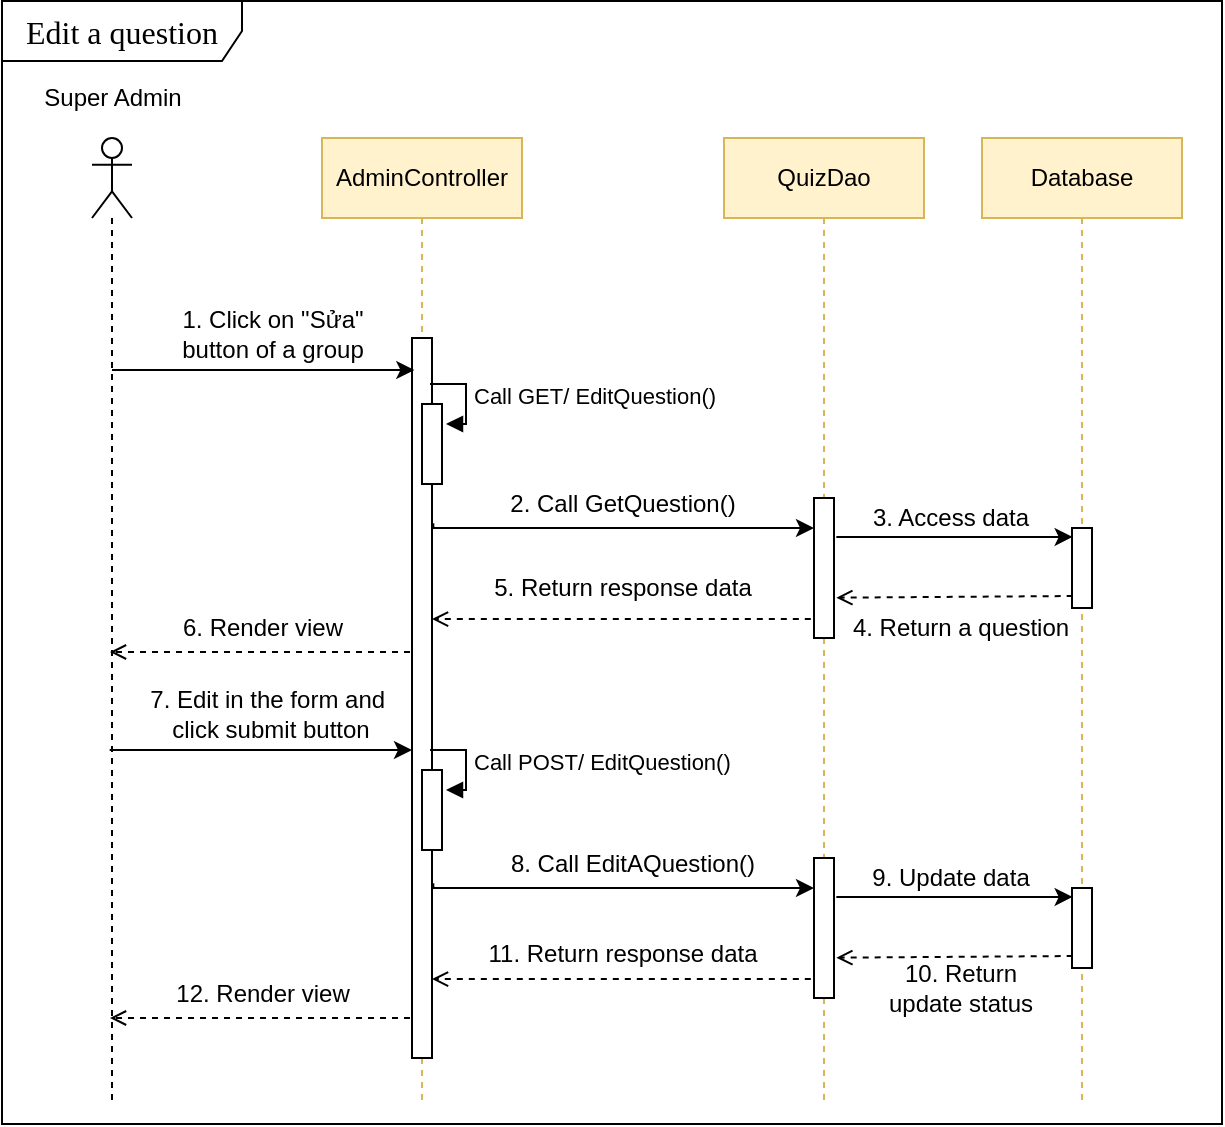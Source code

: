 <mxfile version="13.6.5" type="google" pages="10"><diagram id="pu6Zf6LlU2xEbJq0cRg5" name="UC.31 Edit question"><mxGraphModel dx="1426" dy="-203" grid="1" gridSize="10" guides="1" tooltips="1" connect="1" arrows="1" fold="1" page="1" pageScale="1" pageWidth="850" pageHeight="1100" math="0" shadow="0"><root><mxCell id="R8sQpnyHzMguvgZAm7tL-0"/><mxCell id="R8sQpnyHzMguvgZAm7tL-1" parent="R8sQpnyHzMguvgZAm7tL-0"/><mxCell id="NYxSStd2BSAVIdekVv9I-0" value="&lt;span id=&quot;docs-internal-guid-baae5e7a-7fff-b7df-eefd-ea68393cdeb4&quot;&gt;&lt;span style=&quot;font-size: 12pt ; font-family: &amp;#34;times new roman&amp;#34; ; background-color: transparent ; vertical-align: baseline&quot;&gt;Edit a question&lt;/span&gt;&lt;/span&gt;" style="shape=umlFrame;whiteSpace=wrap;html=1;width=120;height=30;" parent="R8sQpnyHzMguvgZAm7tL-1" vertex="1"><mxGeometry x="90" y="1468.5" width="610" height="561.5" as="geometry"/></mxCell><mxCell id="NYxSStd2BSAVIdekVv9I-1" value="AdminController" style="shape=umlLifeline;perimeter=lifelinePerimeter;whiteSpace=wrap;html=1;container=1;collapsible=0;recursiveResize=0;outlineConnect=0;fillColor=#fff2cc;strokeColor=#d6b656;" parent="R8sQpnyHzMguvgZAm7tL-1" vertex="1"><mxGeometry x="250" y="1537" width="100" height="483" as="geometry"/></mxCell><mxCell id="NYxSStd2BSAVIdekVv9I-2" value="" style="html=1;points=[];perimeter=orthogonalPerimeter;" parent="NYxSStd2BSAVIdekVv9I-1" vertex="1"><mxGeometry x="45" y="100" width="10" height="360" as="geometry"/></mxCell><mxCell id="NYxSStd2BSAVIdekVv9I-3" style="edgeStyle=orthogonalEdgeStyle;rounded=0;orthogonalLoop=1;jettySize=auto;html=1;" parent="R8sQpnyHzMguvgZAm7tL-1" edge="1"><mxGeometry relative="1" as="geometry"><Array as="points"><mxPoint x="200" y="1843"/><mxPoint x="200" y="1843"/></Array><mxPoint x="295" y="1843" as="targetPoint"/><mxPoint x="143.833" y="1843" as="sourcePoint"/></mxGeometry></mxCell><mxCell id="NYxSStd2BSAVIdekVv9I-4" value="" style="shape=umlLifeline;participant=umlActor;perimeter=lifelinePerimeter;whiteSpace=wrap;html=1;container=1;collapsible=0;recursiveResize=0;verticalAlign=top;spacingTop=36;outlineConnect=0;" parent="R8sQpnyHzMguvgZAm7tL-1" vertex="1"><mxGeometry x="135" y="1537" width="20" height="483" as="geometry"/></mxCell><mxCell id="NYxSStd2BSAVIdekVv9I-5" value="Super Admin" style="text;html=1;align=center;verticalAlign=middle;resizable=0;points=[];autosize=1;" parent="R8sQpnyHzMguvgZAm7tL-1" vertex="1"><mxGeometry x="105" y="1507" width="80" height="20" as="geometry"/></mxCell><mxCell id="NYxSStd2BSAVIdekVv9I-6" value="QuizDao" style="shape=umlLifeline;perimeter=lifelinePerimeter;whiteSpace=wrap;html=1;container=1;collapsible=0;recursiveResize=0;outlineConnect=0;fillColor=#fff2cc;strokeColor=#d6b656;" parent="R8sQpnyHzMguvgZAm7tL-1" vertex="1"><mxGeometry x="451" y="1537" width="100" height="483" as="geometry"/></mxCell><mxCell id="NYxSStd2BSAVIdekVv9I-8" value="7. Edit in the form and&amp;nbsp;&lt;br&gt;click submit button" style="text;html=1;align=center;verticalAlign=middle;resizable=0;points=[];autosize=1;" parent="R8sQpnyHzMguvgZAm7tL-1" vertex="1"><mxGeometry x="154" y="1810" width="140" height="30" as="geometry"/></mxCell><mxCell id="NYxSStd2BSAVIdekVv9I-9" value="Database" style="shape=umlLifeline;perimeter=lifelinePerimeter;whiteSpace=wrap;html=1;container=1;collapsible=0;recursiveResize=0;outlineConnect=0;fillColor=#fff2cc;strokeColor=#d6b656;" parent="R8sQpnyHzMguvgZAm7tL-1" vertex="1"><mxGeometry x="580" y="1537" width="100" height="483" as="geometry"/></mxCell><mxCell id="NYxSStd2BSAVIdekVv9I-12" value="" style="html=1;points=[];perimeter=orthogonalPerimeter;" parent="R8sQpnyHzMguvgZAm7tL-1" vertex="1"><mxGeometry x="300" y="1853" width="10" height="40" as="geometry"/></mxCell><mxCell id="NYxSStd2BSAVIdekVv9I-13" value="Call POST/ EditQuestion()" style="edgeStyle=orthogonalEdgeStyle;html=1;align=left;spacingLeft=2;endArrow=block;rounded=0;entryX=1;entryY=0;" parent="R8sQpnyHzMguvgZAm7tL-1" edge="1"><mxGeometry relative="1" as="geometry"><mxPoint x="304" y="1843" as="sourcePoint"/><Array as="points"><mxPoint x="304" y="1843"/><mxPoint x="322" y="1843"/><mxPoint x="322" y="1863"/></Array><mxPoint x="312" y="1863" as="targetPoint"/></mxGeometry></mxCell><mxCell id="NYxSStd2BSAVIdekVv9I-17" style="edgeStyle=orthogonalEdgeStyle;rounded=0;orthogonalLoop=1;jettySize=auto;html=1;exitX=1.133;exitY=0.187;exitDx=0;exitDy=0;exitPerimeter=0;" parent="R8sQpnyHzMguvgZAm7tL-1" target="NYxSStd2BSAVIdekVv9I-26" edge="1"><mxGeometry relative="1" as="geometry"><Array as="points"><mxPoint x="306" y="1912"/></Array><mxPoint x="305.66" y="1909.62" as="sourcePoint"/><mxPoint x="504.33" y="1911" as="targetPoint"/></mxGeometry></mxCell><mxCell id="NYxSStd2BSAVIdekVv9I-18" value="8. Call EditAQuestion()" style="text;html=1;align=center;verticalAlign=middle;resizable=0;points=[];autosize=1;" parent="R8sQpnyHzMguvgZAm7tL-1" vertex="1"><mxGeometry x="335" y="1890" width="140" height="20" as="geometry"/></mxCell><mxCell id="NYxSStd2BSAVIdekVv9I-19" value="" style="html=1;points=[];perimeter=orthogonalPerimeter;" parent="R8sQpnyHzMguvgZAm7tL-1" vertex="1"><mxGeometry x="625" y="1912" width="10" height="40" as="geometry"/></mxCell><mxCell id="NYxSStd2BSAVIdekVv9I-20" value="10. Return &lt;br&gt;update status" style="text;html=1;align=center;verticalAlign=middle;resizable=0;points=[];autosize=1;" parent="R8sQpnyHzMguvgZAm7tL-1" vertex="1"><mxGeometry x="524" y="1947" width="90" height="30" as="geometry"/></mxCell><mxCell id="NYxSStd2BSAVIdekVv9I-21" value="11. Return response data" style="text;html=1;align=center;verticalAlign=middle;resizable=0;points=[];autosize=1;" parent="R8sQpnyHzMguvgZAm7tL-1" vertex="1"><mxGeometry x="325" y="1935" width="150" height="20" as="geometry"/></mxCell><mxCell id="NYxSStd2BSAVIdekVv9I-22" value="" style="endArrow=classic;html=1;entryX=0.033;entryY=0.112;entryDx=0;entryDy=0;entryPerimeter=0;exitX=1.117;exitY=0.279;exitDx=0;exitDy=0;exitPerimeter=0;" parent="R8sQpnyHzMguvgZAm7tL-1" source="NYxSStd2BSAVIdekVv9I-26" target="NYxSStd2BSAVIdekVv9I-19" edge="1"><mxGeometry width="50" height="50" relative="1" as="geometry"><mxPoint x="506" y="1911" as="sourcePoint"/><mxPoint x="730" y="1812" as="targetPoint"/></mxGeometry></mxCell><mxCell id="NYxSStd2BSAVIdekVv9I-23" value="" style="endArrow=open;html=1;dashed=1;exitX=0.033;exitY=0.85;exitDx=0;exitDy=0;exitPerimeter=0;entryX=1.117;entryY=0.712;entryDx=0;entryDy=0;entryPerimeter=0;endFill=0;" parent="R8sQpnyHzMguvgZAm7tL-1" source="NYxSStd2BSAVIdekVv9I-19" target="NYxSStd2BSAVIdekVv9I-26" edge="1"><mxGeometry width="50" height="50" relative="1" as="geometry"><mxPoint x="590" y="1972" as="sourcePoint"/><mxPoint x="640" y="1922" as="targetPoint"/></mxGeometry></mxCell><mxCell id="NYxSStd2BSAVIdekVv9I-24" value="" style="endArrow=open;html=1;dashed=1;strokeColor=#000000;exitX=-0.159;exitY=0.865;exitDx=0;exitDy=0;exitPerimeter=0;endFill=0;" parent="R8sQpnyHzMguvgZAm7tL-1" source="NYxSStd2BSAVIdekVv9I-26" edge="1"><mxGeometry width="50" height="50" relative="1" as="geometry"><mxPoint x="190" y="1987" as="sourcePoint"/><mxPoint x="305" y="1957.55" as="targetPoint"/></mxGeometry></mxCell><mxCell id="NYxSStd2BSAVIdekVv9I-25" value="9. Update data" style="text;html=1;align=center;verticalAlign=middle;resizable=0;points=[];autosize=1;" parent="R8sQpnyHzMguvgZAm7tL-1" vertex="1"><mxGeometry x="519" y="1897" width="90" height="20" as="geometry"/></mxCell><mxCell id="NYxSStd2BSAVIdekVv9I-26" value="" style="html=1;points=[];perimeter=orthogonalPerimeter;" parent="R8sQpnyHzMguvgZAm7tL-1" vertex="1"><mxGeometry x="496" y="1897" width="10" height="70" as="geometry"/></mxCell><mxCell id="NYxSStd2BSAVIdekVv9I-27" style="edgeStyle=orthogonalEdgeStyle;rounded=0;orthogonalLoop=1;jettySize=auto;html=1;" parent="R8sQpnyHzMguvgZAm7tL-1" edge="1"><mxGeometry relative="1" as="geometry"><Array as="points"><mxPoint x="201.17" y="1653"/><mxPoint x="201.17" y="1653"/></Array><mxPoint x="296.17" y="1653" as="targetPoint"/><mxPoint x="145.003" y="1653" as="sourcePoint"/></mxGeometry></mxCell><mxCell id="NYxSStd2BSAVIdekVv9I-28" value="1. Click on &quot;Sửa&quot; &lt;br&gt;button of a group" style="text;html=1;align=center;verticalAlign=middle;resizable=0;points=[];autosize=1;" parent="R8sQpnyHzMguvgZAm7tL-1" vertex="1"><mxGeometry x="170.17" y="1620" width="110" height="30" as="geometry"/></mxCell><mxCell id="NYxSStd2BSAVIdekVv9I-29" value="" style="html=1;points=[];perimeter=orthogonalPerimeter;" parent="R8sQpnyHzMguvgZAm7tL-1" vertex="1"><mxGeometry x="300" y="1670" width="10" height="40" as="geometry"/></mxCell><mxCell id="NYxSStd2BSAVIdekVv9I-30" value="Call GET/ EditQuestion()" style="edgeStyle=orthogonalEdgeStyle;html=1;align=left;spacingLeft=2;endArrow=block;rounded=0;entryX=1;entryY=0;" parent="R8sQpnyHzMguvgZAm7tL-1" edge="1"><mxGeometry relative="1" as="geometry"><mxPoint x="304" y="1660.0" as="sourcePoint"/><Array as="points"><mxPoint x="304" y="1660"/><mxPoint x="322" y="1660"/><mxPoint x="322" y="1680"/></Array><mxPoint x="312" y="1680.0" as="targetPoint"/></mxGeometry></mxCell><mxCell id="NYxSStd2BSAVIdekVv9I-31" style="edgeStyle=orthogonalEdgeStyle;rounded=0;orthogonalLoop=1;jettySize=auto;html=1;exitX=1.133;exitY=0.187;exitDx=0;exitDy=0;exitPerimeter=0;" parent="R8sQpnyHzMguvgZAm7tL-1" target="NYxSStd2BSAVIdekVv9I-40" edge="1"><mxGeometry relative="1" as="geometry"><Array as="points"><mxPoint x="306" y="1732"/></Array><mxPoint x="305.66" y="1729.62" as="sourcePoint"/><mxPoint x="504.33" y="1731" as="targetPoint"/></mxGeometry></mxCell><mxCell id="NYxSStd2BSAVIdekVv9I-32" value="2. Call GetQuestion()" style="text;html=1;align=center;verticalAlign=middle;resizable=0;points=[];autosize=1;" parent="R8sQpnyHzMguvgZAm7tL-1" vertex="1"><mxGeometry x="335" y="1710" width="130" height="20" as="geometry"/></mxCell><mxCell id="NYxSStd2BSAVIdekVv9I-33" value="" style="html=1;points=[];perimeter=orthogonalPerimeter;" parent="R8sQpnyHzMguvgZAm7tL-1" vertex="1"><mxGeometry x="625" y="1732" width="10" height="40" as="geometry"/></mxCell><mxCell id="NYxSStd2BSAVIdekVv9I-34" value="4. Return a question" style="text;html=1;align=center;verticalAlign=middle;resizable=0;points=[];autosize=1;" parent="R8sQpnyHzMguvgZAm7tL-1" vertex="1"><mxGeometry x="509" y="1772" width="120" height="20" as="geometry"/></mxCell><mxCell id="NYxSStd2BSAVIdekVv9I-35" value="5. Return response data" style="text;html=1;align=center;verticalAlign=middle;resizable=0;points=[];autosize=1;" parent="R8sQpnyHzMguvgZAm7tL-1" vertex="1"><mxGeometry x="330" y="1752" width="140" height="20" as="geometry"/></mxCell><mxCell id="NYxSStd2BSAVIdekVv9I-36" value="" style="endArrow=classic;html=1;entryX=0.033;entryY=0.112;entryDx=0;entryDy=0;entryPerimeter=0;exitX=1.117;exitY=0.279;exitDx=0;exitDy=0;exitPerimeter=0;" parent="R8sQpnyHzMguvgZAm7tL-1" source="NYxSStd2BSAVIdekVv9I-40" target="NYxSStd2BSAVIdekVv9I-33" edge="1"><mxGeometry width="50" height="50" relative="1" as="geometry"><mxPoint x="506" y="1731" as="sourcePoint"/><mxPoint x="730" y="1632" as="targetPoint"/></mxGeometry></mxCell><mxCell id="NYxSStd2BSAVIdekVv9I-37" value="" style="endArrow=open;html=1;dashed=1;exitX=0.033;exitY=0.85;exitDx=0;exitDy=0;exitPerimeter=0;entryX=1.117;entryY=0.712;entryDx=0;entryDy=0;entryPerimeter=0;endFill=0;" parent="R8sQpnyHzMguvgZAm7tL-1" source="NYxSStd2BSAVIdekVv9I-33" target="NYxSStd2BSAVIdekVv9I-40" edge="1"><mxGeometry width="50" height="50" relative="1" as="geometry"><mxPoint x="590" y="1792" as="sourcePoint"/><mxPoint x="640" y="1742" as="targetPoint"/></mxGeometry></mxCell><mxCell id="NYxSStd2BSAVIdekVv9I-38" value="" style="endArrow=open;html=1;dashed=1;strokeColor=#000000;exitX=-0.159;exitY=0.865;exitDx=0;exitDy=0;exitPerimeter=0;endFill=0;" parent="R8sQpnyHzMguvgZAm7tL-1" source="NYxSStd2BSAVIdekVv9I-40" edge="1"><mxGeometry width="50" height="50" relative="1" as="geometry"><mxPoint x="190" y="1807" as="sourcePoint"/><mxPoint x="305" y="1777.55" as="targetPoint"/></mxGeometry></mxCell><mxCell id="NYxSStd2BSAVIdekVv9I-39" value="3. Access data" style="text;html=1;align=center;verticalAlign=middle;resizable=0;points=[];autosize=1;" parent="R8sQpnyHzMguvgZAm7tL-1" vertex="1"><mxGeometry x="519" y="1717" width="90" height="20" as="geometry"/></mxCell><mxCell id="NYxSStd2BSAVIdekVv9I-40" value="" style="html=1;points=[];perimeter=orthogonalPerimeter;" parent="R8sQpnyHzMguvgZAm7tL-1" vertex="1"><mxGeometry x="496" y="1717" width="10" height="70" as="geometry"/></mxCell><mxCell id="WktllDokJVw-OM7Q-X26-0" value="6. Render view" style="text;html=1;align=center;verticalAlign=middle;resizable=0;points=[];autosize=1;" parent="R8sQpnyHzMguvgZAm7tL-1" vertex="1"><mxGeometry x="170" y="1772" width="100" height="20" as="geometry"/></mxCell><mxCell id="WktllDokJVw-OM7Q-X26-1" value="" style="endArrow=open;html=1;dashed=1;strokeColor=#000000;exitX=-0.159;exitY=0.865;exitDx=0;exitDy=0;exitPerimeter=0;endFill=0;" parent="R8sQpnyHzMguvgZAm7tL-1" edge="1"><mxGeometry width="50" height="50" relative="1" as="geometry"><mxPoint x="294.0" y="1794.0" as="sourcePoint"/><mxPoint x="144" y="1794" as="targetPoint"/></mxGeometry></mxCell><mxCell id="WktllDokJVw-OM7Q-X26-2" value="12. Render view" style="text;html=1;align=center;verticalAlign=middle;resizable=0;points=[];autosize=1;" parent="R8sQpnyHzMguvgZAm7tL-1" vertex="1"><mxGeometry x="170" y="1955" width="100" height="20" as="geometry"/></mxCell><mxCell id="WktllDokJVw-OM7Q-X26-3" value="" style="endArrow=open;html=1;dashed=1;strokeColor=#000000;exitX=-0.159;exitY=0.865;exitDx=0;exitDy=0;exitPerimeter=0;endFill=0;" parent="R8sQpnyHzMguvgZAm7tL-1" edge="1"><mxGeometry width="50" height="50" relative="1" as="geometry"><mxPoint x="294.0" y="1977.0" as="sourcePoint"/><mxPoint x="144" y="1977" as="targetPoint"/></mxGeometry></mxCell></root></mxGraphModel></diagram><diagram id="n9ID2TfWOvxEfDAr3_K9" name="UC.32 Delete question"><mxGraphModel dx="868" dy="-580" grid="1" gridSize="10" guides="1" tooltips="1" connect="1" arrows="1" fold="1" page="1" pageScale="1" pageWidth="850" pageHeight="1100" math="0" shadow="0"><root><mxCell id="HOuu4a2yElSEQEsp4uGi-0"/><mxCell id="HOuu4a2yElSEQEsp4uGi-1" parent="HOuu4a2yElSEQEsp4uGi-0"/><mxCell id="rEJPtbOUzURSUUR0Rnyc-0" value="&lt;span id=&quot;docs-internal-guid-baae5e7a-7fff-b7df-eefd-ea68393cdeb4&quot;&gt;&lt;span style=&quot;font-size: 12pt ; font-family: &amp;#34;times new roman&amp;#34; ; background-color: transparent ; vertical-align: baseline&quot;&gt;Delete a question&lt;/span&gt;&lt;/span&gt;" style="shape=umlFrame;whiteSpace=wrap;html=1;width=140;height=40;" parent="HOuu4a2yElSEQEsp4uGi-1" vertex="1"><mxGeometry x="60" y="1500" width="590" height="360" as="geometry"/></mxCell><mxCell id="rEJPtbOUzURSUUR0Rnyc-1" value="AdminController" style="shape=umlLifeline;perimeter=lifelinePerimeter;whiteSpace=wrap;html=1;container=1;collapsible=0;recursiveResize=0;outlineConnect=0;fillColor=#fff2cc;strokeColor=#d6b656;" parent="HOuu4a2yElSEQEsp4uGi-1" vertex="1"><mxGeometry x="220" y="1577" width="100" height="273" as="geometry"/></mxCell><mxCell id="rEJPtbOUzURSUUR0Rnyc-2" value="" style="html=1;points=[];perimeter=orthogonalPerimeter;" parent="rEJPtbOUzURSUUR0Rnyc-1" vertex="1"><mxGeometry x="45" y="90" width="10" height="160" as="geometry"/></mxCell><mxCell id="rEJPtbOUzURSUUR0Rnyc-3" style="edgeStyle=orthogonalEdgeStyle;rounded=0;orthogonalLoop=1;jettySize=auto;html=1;" parent="HOuu4a2yElSEQEsp4uGi-1" source="rEJPtbOUzURSUUR0Rnyc-4" target="rEJPtbOUzURSUUR0Rnyc-2" edge="1"><mxGeometry relative="1" as="geometry"><Array as="points"><mxPoint x="170" y="1682"/><mxPoint x="170" y="1682"/></Array><mxPoint x="264" y="1677" as="targetPoint"/></mxGeometry></mxCell><mxCell id="rEJPtbOUzURSUUR0Rnyc-4" value="" style="shape=umlLifeline;participant=umlActor;perimeter=lifelinePerimeter;whiteSpace=wrap;html=1;container=1;collapsible=0;recursiveResize=0;verticalAlign=top;spacingTop=36;outlineConnect=0;" parent="HOuu4a2yElSEQEsp4uGi-1" vertex="1"><mxGeometry x="105" y="1577" width="20" height="273" as="geometry"/></mxCell><mxCell id="rEJPtbOUzURSUUR0Rnyc-5" value="Super Admin" style="text;html=1;align=center;verticalAlign=middle;resizable=0;points=[];autosize=1;" parent="HOuu4a2yElSEQEsp4uGi-1" vertex="1"><mxGeometry x="75" y="1547" width="80" height="20" as="geometry"/></mxCell><mxCell id="rEJPtbOUzURSUUR0Rnyc-6" value="QuizDao" style="shape=umlLifeline;perimeter=lifelinePerimeter;whiteSpace=wrap;html=1;container=1;collapsible=0;recursiveResize=0;outlineConnect=0;fillColor=#fff2cc;strokeColor=#d6b656;" parent="HOuu4a2yElSEQEsp4uGi-1" vertex="1"><mxGeometry x="400" y="1577" width="100" height="273" as="geometry"/></mxCell><mxCell id="rEJPtbOUzURSUUR0Rnyc-7" value="" style="html=1;points=[];perimeter=orthogonalPerimeter;" parent="rEJPtbOUzURSUUR0Rnyc-6" vertex="1"><mxGeometry x="45" y="150" width="10" height="70" as="geometry"/></mxCell><mxCell id="rEJPtbOUzURSUUR0Rnyc-8" value="1. Click on &quot;Xoá&quot; &lt;br&gt;button of a question&lt;br&gt;and confirm delete" style="text;html=1;align=center;verticalAlign=middle;resizable=0;points=[];autosize=1;" parent="HOuu4a2yElSEQEsp4uGi-1" vertex="1"><mxGeometry x="128" y="1634" width="120" height="50" as="geometry"/></mxCell><mxCell id="rEJPtbOUzURSUUR0Rnyc-9" style="edgeStyle=orthogonalEdgeStyle;rounded=0;orthogonalLoop=1;jettySize=auto;html=1;exitX=1.133;exitY=0.187;exitDx=0;exitDy=0;exitPerimeter=0;" parent="HOuu4a2yElSEQEsp4uGi-1" target="rEJPtbOUzURSUUR0Rnyc-7" edge="1"><mxGeometry relative="1" as="geometry"><Array as="points"><mxPoint x="276" y="1742"/></Array><mxPoint x="275.66" y="1739.62" as="sourcePoint"/><mxPoint x="474.33" y="1741" as="targetPoint"/></mxGeometry></mxCell><mxCell id="rEJPtbOUzURSUUR0Rnyc-10" value="2. Call DeleteAQuestion()" style="text;html=1;align=center;verticalAlign=middle;resizable=0;points=[];autosize=1;" parent="HOuu4a2yElSEQEsp4uGi-1" vertex="1"><mxGeometry x="284" y="1722" width="150" height="20" as="geometry"/></mxCell><mxCell id="rEJPtbOUzURSUUR0Rnyc-11" value="Database" style="shape=umlLifeline;perimeter=lifelinePerimeter;whiteSpace=wrap;html=1;container=1;collapsible=0;recursiveResize=0;outlineConnect=0;fillColor=#fff2cc;strokeColor=#d6b656;" parent="HOuu4a2yElSEQEsp4uGi-1" vertex="1"><mxGeometry x="530" y="1577" width="100" height="273" as="geometry"/></mxCell><mxCell id="rEJPtbOUzURSUUR0Rnyc-12" value="" style="html=1;points=[];perimeter=orthogonalPerimeter;" parent="rEJPtbOUzURSUUR0Rnyc-11" vertex="1"><mxGeometry x="45" y="165" width="10" height="40" as="geometry"/></mxCell><mxCell id="rEJPtbOUzURSUUR0Rnyc-15" value="4. Return delete status" style="text;html=1;align=center;verticalAlign=middle;resizable=0;points=[];autosize=1;" parent="HOuu4a2yElSEQEsp4uGi-1" vertex="1"><mxGeometry x="447.5" y="1780" width="140" height="20" as="geometry"/></mxCell><mxCell id="rEJPtbOUzURSUUR0Rnyc-16" value="5. Return response data" style="text;html=1;align=center;verticalAlign=middle;resizable=0;points=[];autosize=1;" parent="HOuu4a2yElSEQEsp4uGi-1" vertex="1"><mxGeometry x="294" y="1767" width="140" height="20" as="geometry"/></mxCell><mxCell id="rEJPtbOUzURSUUR0Rnyc-17" value="" style="endArrow=classic;html=1;entryX=0.033;entryY=0.112;entryDx=0;entryDy=0;entryPerimeter=0;exitX=1.117;exitY=0.279;exitDx=0;exitDy=0;exitPerimeter=0;" parent="HOuu4a2yElSEQEsp4uGi-1" source="rEJPtbOUzURSUUR0Rnyc-7" target="rEJPtbOUzURSUUR0Rnyc-12" edge="1"><mxGeometry width="50" height="50" relative="1" as="geometry"><mxPoint x="456" y="1741" as="sourcePoint"/><mxPoint x="680" y="1642" as="targetPoint"/></mxGeometry></mxCell><mxCell id="rEJPtbOUzURSUUR0Rnyc-18" value="" style="html=1;points=[];perimeter=orthogonalPerimeter;" parent="HOuu4a2yElSEQEsp4uGi-1" vertex="1"><mxGeometry x="270" y="1692" width="10" height="40" as="geometry"/></mxCell><mxCell id="rEJPtbOUzURSUUR0Rnyc-19" value="Call DELETE/ DeleteQuestion()" style="edgeStyle=orthogonalEdgeStyle;html=1;align=left;spacingLeft=2;endArrow=block;rounded=0;entryX=1;entryY=0;" parent="HOuu4a2yElSEQEsp4uGi-1" edge="1"><mxGeometry relative="1" as="geometry"><mxPoint x="274" y="1682.0" as="sourcePoint"/><Array as="points"><mxPoint x="274" y="1682"/><mxPoint x="292" y="1682"/><mxPoint x="292" y="1702"/></Array><mxPoint x="282.0" y="1702.0" as="targetPoint"/></mxGeometry></mxCell><mxCell id="rEJPtbOUzURSUUR0Rnyc-20" value="" style="endArrow=open;html=1;dashed=1;exitX=0.033;exitY=0.85;exitDx=0;exitDy=0;exitPerimeter=0;entryX=1.117;entryY=0.712;entryDx=0;entryDy=0;entryPerimeter=0;endFill=0;" parent="HOuu4a2yElSEQEsp4uGi-1" source="rEJPtbOUzURSUUR0Rnyc-12" target="rEJPtbOUzURSUUR0Rnyc-7" edge="1"><mxGeometry width="50" height="50" relative="1" as="geometry"><mxPoint x="540" y="1802" as="sourcePoint"/><mxPoint x="590" y="1752" as="targetPoint"/></mxGeometry></mxCell><mxCell id="rEJPtbOUzURSUUR0Rnyc-21" value="" style="endArrow=open;html=1;dashed=1;strokeColor=#000000;exitX=-0.159;exitY=0.865;exitDx=0;exitDy=0;exitPerimeter=0;endFill=0;" parent="HOuu4a2yElSEQEsp4uGi-1" source="rEJPtbOUzURSUUR0Rnyc-7" target="rEJPtbOUzURSUUR0Rnyc-2" edge="1"><mxGeometry width="50" height="50" relative="1" as="geometry"><mxPoint x="160" y="1817" as="sourcePoint"/><mxPoint x="330" y="1822" as="targetPoint"/></mxGeometry></mxCell><mxCell id="rEJPtbOUzURSUUR0Rnyc-22" value="3. Access data" style="text;html=1;align=center;verticalAlign=middle;resizable=0;points=[];autosize=1;" parent="HOuu4a2yElSEQEsp4uGi-1" vertex="1"><mxGeometry x="467.5" y="1725" width="90" height="20" as="geometry"/></mxCell><mxCell id="CBJyzW_eAHYZMXZ58PfD-0" value="6. Render view" style="text;html=1;align=center;verticalAlign=middle;resizable=0;points=[];autosize=1;" vertex="1" parent="HOuu4a2yElSEQEsp4uGi-1"><mxGeometry x="139" y="1787" width="100" height="20" as="geometry"/></mxCell><mxCell id="CBJyzW_eAHYZMXZ58PfD-1" value="" style="endArrow=open;html=1;dashed=1;strokeColor=#000000;exitX=-0.159;exitY=0.865;exitDx=0;exitDy=0;exitPerimeter=0;endFill=0;" edge="1" parent="HOuu4a2yElSEQEsp4uGi-1"><mxGeometry width="50" height="50" relative="1" as="geometry"><mxPoint x="263.0" y="1809.0" as="sourcePoint"/><mxPoint x="113" y="1809" as="targetPoint"/></mxGeometry></mxCell></root></mxGraphModel></diagram><diagram id="HMyh5lBff5Pa004UK46m" name="UC.33 Search question"><mxGraphModel dx="868" dy="520" grid="1" gridSize="10" guides="1" tooltips="1" connect="1" arrows="1" fold="1" page="1" pageScale="1" pageWidth="850" pageHeight="1100" math="0" shadow="0"><root><mxCell id="H9Fw2BxgiIAHgQB7-QIH-0"/><mxCell id="H9Fw2BxgiIAHgQB7-QIH-1" parent="H9Fw2BxgiIAHgQB7-QIH-0"/><mxCell id="H9Fw2BxgiIAHgQB7-QIH-2" value="Search question" style="shape=umlFrame;whiteSpace=wrap;html=1;width=110;height=40;" parent="H9Fw2BxgiIAHgQB7-QIH-1" vertex="1"><mxGeometry x="50" y="832.75" width="590" height="357.25" as="geometry"/></mxCell><mxCell id="H9Fw2BxgiIAHgQB7-QIH-3" value="AdminController" style="shape=umlLifeline;perimeter=lifelinePerimeter;whiteSpace=wrap;html=1;container=1;collapsible=0;recursiveResize=0;outlineConnect=0;fillColor=#fff2cc;strokeColor=#d6b656;" parent="H9Fw2BxgiIAHgQB7-QIH-1" vertex="1"><mxGeometry x="210" y="907" width="100" height="273" as="geometry"/></mxCell><mxCell id="H9Fw2BxgiIAHgQB7-QIH-4" value="" style="html=1;points=[];perimeter=orthogonalPerimeter;" parent="H9Fw2BxgiIAHgQB7-QIH-3" vertex="1"><mxGeometry x="45" y="90" width="10" height="160" as="geometry"/></mxCell><mxCell id="H9Fw2BxgiIAHgQB7-QIH-7" style="edgeStyle=orthogonalEdgeStyle;rounded=0;orthogonalLoop=1;jettySize=auto;html=1;" parent="H9Fw2BxgiIAHgQB7-QIH-1" source="H9Fw2BxgiIAHgQB7-QIH-8" target="H9Fw2BxgiIAHgQB7-QIH-4" edge="1"><mxGeometry relative="1" as="geometry"><Array as="points"><mxPoint x="160" y="1012"/><mxPoint x="160" y="1012"/></Array><mxPoint x="254" y="1007" as="targetPoint"/></mxGeometry></mxCell><mxCell id="H9Fw2BxgiIAHgQB7-QIH-8" value="" style="shape=umlLifeline;participant=umlActor;perimeter=lifelinePerimeter;whiteSpace=wrap;html=1;container=1;collapsible=0;recursiveResize=0;verticalAlign=top;spacingTop=36;outlineConnect=0;" parent="H9Fw2BxgiIAHgQB7-QIH-1" vertex="1"><mxGeometry x="95" y="907" width="20" height="273" as="geometry"/></mxCell><mxCell id="H9Fw2BxgiIAHgQB7-QIH-9" value="Super Admin" style="text;html=1;align=center;verticalAlign=middle;resizable=0;points=[];autosize=1;" parent="H9Fw2BxgiIAHgQB7-QIH-1" vertex="1"><mxGeometry x="65" y="877" width="80" height="20" as="geometry"/></mxCell><mxCell id="H9Fw2BxgiIAHgQB7-QIH-10" value="QuizDao" style="shape=umlLifeline;perimeter=lifelinePerimeter;whiteSpace=wrap;html=1;container=1;collapsible=0;recursiveResize=0;outlineConnect=0;fillColor=#fff2cc;strokeColor=#d6b656;" parent="H9Fw2BxgiIAHgQB7-QIH-1" vertex="1"><mxGeometry x="390" y="907" width="100" height="273" as="geometry"/></mxCell><mxCell id="H9Fw2BxgiIAHgQB7-QIH-11" value="" style="html=1;points=[];perimeter=orthogonalPerimeter;" parent="H9Fw2BxgiIAHgQB7-QIH-10" vertex="1"><mxGeometry x="45" y="150" width="10" height="70" as="geometry"/></mxCell><mxCell id="H9Fw2BxgiIAHgQB7-QIH-12" value="1. Fill in inputs and&amp;nbsp;&lt;br&gt;click &quot;tìm kiếm&quot;" style="text;html=1;align=center;verticalAlign=middle;resizable=0;points=[];autosize=1;" parent="H9Fw2BxgiIAHgQB7-QIH-1" vertex="1"><mxGeometry x="120" y="981" width="120" height="30" as="geometry"/></mxCell><mxCell id="H9Fw2BxgiIAHgQB7-QIH-13" style="edgeStyle=orthogonalEdgeStyle;rounded=0;orthogonalLoop=1;jettySize=auto;html=1;exitX=1.133;exitY=0.187;exitDx=0;exitDy=0;exitPerimeter=0;" parent="H9Fw2BxgiIAHgQB7-QIH-1" target="H9Fw2BxgiIAHgQB7-QIH-11" edge="1"><mxGeometry relative="1" as="geometry"><Array as="points"><mxPoint x="266" y="1072"/></Array><mxPoint x="265.66" y="1069.62" as="sourcePoint"/><mxPoint x="464.33" y="1071" as="targetPoint"/></mxGeometry></mxCell><mxCell id="H9Fw2BxgiIAHgQB7-QIH-14" value="2. Call SearchQuestion()" style="text;html=1;align=center;verticalAlign=middle;resizable=0;points=[];autosize=1;" parent="H9Fw2BxgiIAHgQB7-QIH-1" vertex="1"><mxGeometry x="274" y="1052" width="150" height="20" as="geometry"/></mxCell><mxCell id="H9Fw2BxgiIAHgQB7-QIH-15" value="Database" style="shape=umlLifeline;perimeter=lifelinePerimeter;whiteSpace=wrap;html=1;container=1;collapsible=0;recursiveResize=0;outlineConnect=0;fillColor=#fff2cc;strokeColor=#d6b656;" parent="H9Fw2BxgiIAHgQB7-QIH-1" vertex="1"><mxGeometry x="520" y="907" width="100" height="273" as="geometry"/></mxCell><mxCell id="H9Fw2BxgiIAHgQB7-QIH-16" value="" style="html=1;points=[];perimeter=orthogonalPerimeter;" parent="H9Fw2BxgiIAHgQB7-QIH-15" vertex="1"><mxGeometry x="45" y="165" width="10" height="40" as="geometry"/></mxCell><mxCell id="H9Fw2BxgiIAHgQB7-QIH-17" value="3. Access data" style="text;html=1;align=center;verticalAlign=middle;resizable=0;points=[];autosize=1;" parent="H9Fw2BxgiIAHgQB7-QIH-1" vertex="1"><mxGeometry x="460" y="1056" width="90" height="20" as="geometry"/></mxCell><mxCell id="H9Fw2BxgiIAHgQB7-QIH-20" value="4. Return questions" style="text;html=1;align=center;verticalAlign=middle;resizable=0;points=[];autosize=1;" parent="H9Fw2BxgiIAHgQB7-QIH-1" vertex="1"><mxGeometry x="451" y="1087" width="120" height="20" as="geometry"/></mxCell><mxCell id="H9Fw2BxgiIAHgQB7-QIH-21" value="5. Return response data" style="text;html=1;align=center;verticalAlign=middle;resizable=0;points=[];autosize=1;" parent="H9Fw2BxgiIAHgQB7-QIH-1" vertex="1"><mxGeometry x="284" y="1097" width="140" height="20" as="geometry"/></mxCell><mxCell id="H9Fw2BxgiIAHgQB7-QIH-23" value="" style="endArrow=classic;html=1;entryX=0.033;entryY=0.112;entryDx=0;entryDy=0;entryPerimeter=0;exitX=1.117;exitY=0.279;exitDx=0;exitDy=0;exitPerimeter=0;" parent="H9Fw2BxgiIAHgQB7-QIH-1" source="H9Fw2BxgiIAHgQB7-QIH-11" target="H9Fw2BxgiIAHgQB7-QIH-16" edge="1"><mxGeometry width="50" height="50" relative="1" as="geometry"><mxPoint x="446" y="1071" as="sourcePoint"/><mxPoint x="670" y="972" as="targetPoint"/></mxGeometry></mxCell><mxCell id="H9Fw2BxgiIAHgQB7-QIH-24" value="" style="html=1;points=[];perimeter=orthogonalPerimeter;" parent="H9Fw2BxgiIAHgQB7-QIH-1" vertex="1"><mxGeometry x="260" y="1022" width="10" height="40" as="geometry"/></mxCell><mxCell id="H9Fw2BxgiIAHgQB7-QIH-25" value="Call SearchQuestion()" style="edgeStyle=orthogonalEdgeStyle;html=1;align=left;spacingLeft=2;endArrow=block;rounded=0;entryX=1;entryY=0;" parent="H9Fw2BxgiIAHgQB7-QIH-1" edge="1"><mxGeometry relative="1" as="geometry"><mxPoint x="264" y="1012.0" as="sourcePoint"/><Array as="points"><mxPoint x="264" y="1012"/><mxPoint x="282" y="1012"/><mxPoint x="282" y="1032"/></Array><mxPoint x="272.0" y="1032.0" as="targetPoint"/></mxGeometry></mxCell><mxCell id="H9Fw2BxgiIAHgQB7-QIH-26" value="" style="endArrow=open;html=1;dashed=1;exitX=0.033;exitY=0.85;exitDx=0;exitDy=0;exitPerimeter=0;entryX=1.117;entryY=0.712;entryDx=0;entryDy=0;entryPerimeter=0;endFill=0;" parent="H9Fw2BxgiIAHgQB7-QIH-1" source="H9Fw2BxgiIAHgQB7-QIH-16" target="H9Fw2BxgiIAHgQB7-QIH-11" edge="1"><mxGeometry width="50" height="50" relative="1" as="geometry"><mxPoint x="530" y="1132" as="sourcePoint"/><mxPoint x="580" y="1082" as="targetPoint"/></mxGeometry></mxCell><mxCell id="H9Fw2BxgiIAHgQB7-QIH-28" value="" style="endArrow=open;html=1;dashed=1;strokeColor=#000000;exitX=-0.159;exitY=0.865;exitDx=0;exitDy=0;exitPerimeter=0;endFill=0;" parent="H9Fw2BxgiIAHgQB7-QIH-1" source="H9Fw2BxgiIAHgQB7-QIH-11" target="H9Fw2BxgiIAHgQB7-QIH-4" edge="1"><mxGeometry width="50" height="50" relative="1" as="geometry"><mxPoint x="150" y="1147" as="sourcePoint"/><mxPoint x="320" y="1152" as="targetPoint"/></mxGeometry></mxCell><mxCell id="HrQx1iTWvTxRZkgER2ql-0" value="6. Render view" style="text;html=1;align=center;verticalAlign=middle;resizable=0;points=[];autosize=1;" vertex="1" parent="H9Fw2BxgiIAHgQB7-QIH-1"><mxGeometry x="131" y="1117" width="100" height="20" as="geometry"/></mxCell><mxCell id="HrQx1iTWvTxRZkgER2ql-1" value="" style="endArrow=open;html=1;dashed=1;strokeColor=#000000;exitX=-0.159;exitY=0.865;exitDx=0;exitDy=0;exitPerimeter=0;endFill=0;" edge="1" parent="H9Fw2BxgiIAHgQB7-QIH-1"><mxGeometry width="50" height="50" relative="1" as="geometry"><mxPoint x="255.0" y="1139.0" as="sourcePoint"/><mxPoint x="105" y="1139" as="targetPoint"/></mxGeometry></mxCell></root></mxGraphModel></diagram><diagram id="e9F8oHK2ylCB7x3vDYR7" name="UC.34 View all quizzes"><mxGraphModel dx="868" dy="520" grid="1" gridSize="10" guides="1" tooltips="1" connect="1" arrows="1" fold="1" page="1" pageScale="1" pageWidth="850" pageHeight="1100" math="0" shadow="0"><root><mxCell id="8b9lJXbxN8Ziz_u1hZjZ-0"/><mxCell id="8b9lJXbxN8Ziz_u1hZjZ-1" parent="8b9lJXbxN8Ziz_u1hZjZ-0"/><mxCell id="qzoQzzGZ84Btx0Z69jSV-0" value="AdminController" style="shape=umlLifeline;perimeter=lifelinePerimeter;whiteSpace=wrap;html=1;container=1;collapsible=0;recursiveResize=0;outlineConnect=0;fillColor=#fff2cc;strokeColor=#d6b656;" parent="8b9lJXbxN8Ziz_u1hZjZ-1" vertex="1"><mxGeometry x="226" y="268" width="100" height="272" as="geometry"/></mxCell><mxCell id="qzoQzzGZ84Btx0Z69jSV-1" value="" style="html=1;points=[];perimeter=orthogonalPerimeter;" parent="qzoQzzGZ84Btx0Z69jSV-0" vertex="1"><mxGeometry x="45" y="90" width="10" height="160" as="geometry"/></mxCell><mxCell id="qzoQzzGZ84Btx0Z69jSV-4" style="edgeStyle=orthogonalEdgeStyle;rounded=0;orthogonalLoop=1;jettySize=auto;html=1;" parent="8b9lJXbxN8Ziz_u1hZjZ-1" source="qzoQzzGZ84Btx0Z69jSV-5" target="qzoQzzGZ84Btx0Z69jSV-1" edge="1"><mxGeometry relative="1" as="geometry"><Array as="points"><mxPoint x="176" y="373"/><mxPoint x="176" y="373"/></Array><mxPoint x="270" y="368" as="targetPoint"/></mxGeometry></mxCell><mxCell id="qzoQzzGZ84Btx0Z69jSV-5" value="" style="shape=umlLifeline;participant=umlActor;perimeter=lifelinePerimeter;whiteSpace=wrap;html=1;container=1;collapsible=0;recursiveResize=0;verticalAlign=top;spacingTop=36;outlineConnect=0;" parent="8b9lJXbxN8Ziz_u1hZjZ-1" vertex="1"><mxGeometry x="111" y="268" width="20" height="272" as="geometry"/></mxCell><mxCell id="qzoQzzGZ84Btx0Z69jSV-6" value="Super Admin" style="text;html=1;align=center;verticalAlign=middle;resizable=0;points=[];autosize=1;" parent="8b9lJXbxN8Ziz_u1hZjZ-1" vertex="1"><mxGeometry x="81" y="238" width="80" height="20" as="geometry"/></mxCell><mxCell id="qzoQzzGZ84Btx0Z69jSV-7" value="QuizDao" style="shape=umlLifeline;perimeter=lifelinePerimeter;whiteSpace=wrap;html=1;container=1;collapsible=0;recursiveResize=0;outlineConnect=0;fillColor=#fff2cc;strokeColor=#d6b656;" parent="8b9lJXbxN8Ziz_u1hZjZ-1" vertex="1"><mxGeometry x="406" y="268" width="100" height="272" as="geometry"/></mxCell><mxCell id="qzoQzzGZ84Btx0Z69jSV-8" value="" style="html=1;points=[];perimeter=orthogonalPerimeter;" parent="qzoQzzGZ84Btx0Z69jSV-7" vertex="1"><mxGeometry x="45" y="150" width="10" height="70" as="geometry"/></mxCell><mxCell id="qzoQzzGZ84Btx0Z69jSV-9" value="1. Click &quot;Quản lý&lt;br&gt;đề bài&quot; on dashboard" style="text;html=1;align=center;verticalAlign=middle;resizable=0;points=[];autosize=1;" parent="8b9lJXbxN8Ziz_u1hZjZ-1" vertex="1"><mxGeometry x="131" y="342" width="130" height="30" as="geometry"/></mxCell><mxCell id="qzoQzzGZ84Btx0Z69jSV-10" style="edgeStyle=orthogonalEdgeStyle;rounded=0;orthogonalLoop=1;jettySize=auto;html=1;exitX=1.133;exitY=0.187;exitDx=0;exitDy=0;exitPerimeter=0;" parent="8b9lJXbxN8Ziz_u1hZjZ-1" target="qzoQzzGZ84Btx0Z69jSV-8" edge="1"><mxGeometry relative="1" as="geometry"><Array as="points"><mxPoint x="282" y="433"/></Array><mxPoint x="281.66" y="430.62" as="sourcePoint"/><mxPoint x="480.33" y="432" as="targetPoint"/></mxGeometry></mxCell><mxCell id="qzoQzzGZ84Btx0Z69jSV-11" value="2. Call GetQuizzes()" style="text;html=1;align=center;verticalAlign=middle;resizable=0;points=[];autosize=1;" parent="8b9lJXbxN8Ziz_u1hZjZ-1" vertex="1"><mxGeometry x="305" y="413" width="120" height="20" as="geometry"/></mxCell><mxCell id="qzoQzzGZ84Btx0Z69jSV-12" value="Database" style="shape=umlLifeline;perimeter=lifelinePerimeter;whiteSpace=wrap;html=1;container=1;collapsible=0;recursiveResize=0;outlineConnect=0;fillColor=#fff2cc;strokeColor=#d6b656;" parent="8b9lJXbxN8Ziz_u1hZjZ-1" vertex="1"><mxGeometry x="526" y="268" width="100" height="272" as="geometry"/></mxCell><mxCell id="qzoQzzGZ84Btx0Z69jSV-13" value="" style="html=1;points=[];perimeter=orthogonalPerimeter;" parent="qzoQzzGZ84Btx0Z69jSV-12" vertex="1"><mxGeometry x="45" y="165" width="10" height="40" as="geometry"/></mxCell><mxCell id="qzoQzzGZ84Btx0Z69jSV-14" value="3. Access data" style="text;html=1;align=center;verticalAlign=middle;resizable=0;points=[];autosize=1;" parent="8b9lJXbxN8Ziz_u1hZjZ-1" vertex="1"><mxGeometry x="469" y="417" width="90" height="20" as="geometry"/></mxCell><mxCell id="qzoQzzGZ84Btx0Z69jSV-17" value="4. Return quizzes" style="text;html=1;align=center;verticalAlign=middle;resizable=0;points=[];autosize=1;" parent="8b9lJXbxN8Ziz_u1hZjZ-1" vertex="1"><mxGeometry x="462" y="448" width="110" height="20" as="geometry"/></mxCell><mxCell id="qzoQzzGZ84Btx0Z69jSV-18" value="5. Return response data" style="text;html=1;align=center;verticalAlign=middle;resizable=0;points=[];autosize=1;" parent="8b9lJXbxN8Ziz_u1hZjZ-1" vertex="1"><mxGeometry x="300" y="458" width="140" height="20" as="geometry"/></mxCell><mxCell id="qzoQzzGZ84Btx0Z69jSV-20" value="" style="endArrow=classic;html=1;entryX=0.033;entryY=0.112;entryDx=0;entryDy=0;entryPerimeter=0;exitX=1.117;exitY=0.279;exitDx=0;exitDy=0;exitPerimeter=0;" parent="8b9lJXbxN8Ziz_u1hZjZ-1" source="qzoQzzGZ84Btx0Z69jSV-8" target="qzoQzzGZ84Btx0Z69jSV-13" edge="1"><mxGeometry width="50" height="50" relative="1" as="geometry"><mxPoint x="462" y="432" as="sourcePoint"/><mxPoint x="686" y="333" as="targetPoint"/></mxGeometry></mxCell><mxCell id="qzoQzzGZ84Btx0Z69jSV-21" value="" style="html=1;points=[];perimeter=orthogonalPerimeter;" parent="8b9lJXbxN8Ziz_u1hZjZ-1" vertex="1"><mxGeometry x="276" y="383" width="10" height="40" as="geometry"/></mxCell><mxCell id="qzoQzzGZ84Btx0Z69jSV-22" value="Call ManageQuiz()" style="edgeStyle=orthogonalEdgeStyle;html=1;align=left;spacingLeft=2;endArrow=block;rounded=0;entryX=1;entryY=0;" parent="8b9lJXbxN8Ziz_u1hZjZ-1" edge="1"><mxGeometry relative="1" as="geometry"><mxPoint x="280" y="373" as="sourcePoint"/><Array as="points"><mxPoint x="280" y="373"/><mxPoint x="298" y="373"/><mxPoint x="298" y="393"/></Array><mxPoint x="288.0" y="393" as="targetPoint"/></mxGeometry></mxCell><mxCell id="qzoQzzGZ84Btx0Z69jSV-23" value="" style="endArrow=open;html=1;dashed=1;exitX=0.033;exitY=0.85;exitDx=0;exitDy=0;exitPerimeter=0;entryX=1.117;entryY=0.712;entryDx=0;entryDy=0;entryPerimeter=0;endFill=0;" parent="8b9lJXbxN8Ziz_u1hZjZ-1" source="qzoQzzGZ84Btx0Z69jSV-13" target="qzoQzzGZ84Btx0Z69jSV-8" edge="1"><mxGeometry width="50" height="50" relative="1" as="geometry"><mxPoint x="546" y="493" as="sourcePoint"/><mxPoint x="596" y="443" as="targetPoint"/></mxGeometry></mxCell><mxCell id="qzoQzzGZ84Btx0Z69jSV-25" value="" style="endArrow=open;html=1;dashed=1;strokeColor=#000000;exitX=-0.159;exitY=0.865;exitDx=0;exitDy=0;exitPerimeter=0;endFill=0;" parent="8b9lJXbxN8Ziz_u1hZjZ-1" source="qzoQzzGZ84Btx0Z69jSV-8" target="qzoQzzGZ84Btx0Z69jSV-1" edge="1"><mxGeometry width="50" height="50" relative="1" as="geometry"><mxPoint x="166" y="508" as="sourcePoint"/><mxPoint x="336" y="513" as="targetPoint"/></mxGeometry></mxCell><mxCell id="qzoQzzGZ84Btx0Z69jSV-26" value="View all&amp;nbsp;&lt;br&gt;quizzes" style="shape=umlFrame;whiteSpace=wrap;html=1;width=110;height=40;" parent="8b9lJXbxN8Ziz_u1hZjZ-1" vertex="1"><mxGeometry x="70" y="193" width="580" height="357" as="geometry"/></mxCell><mxCell id="twTV3KoMNkEDtZg278TZ-0" value="6. Render view" style="text;html=1;align=center;verticalAlign=middle;resizable=0;points=[];autosize=1;" vertex="1" parent="8b9lJXbxN8Ziz_u1hZjZ-1"><mxGeometry x="147" y="478" width="100" height="20" as="geometry"/></mxCell><mxCell id="twTV3KoMNkEDtZg278TZ-1" value="" style="endArrow=open;html=1;dashed=1;strokeColor=#000000;exitX=-0.159;exitY=0.865;exitDx=0;exitDy=0;exitPerimeter=0;endFill=0;" edge="1" parent="8b9lJXbxN8Ziz_u1hZjZ-1"><mxGeometry width="50" height="50" relative="1" as="geometry"><mxPoint x="271.0" y="500.0" as="sourcePoint"/><mxPoint x="121" y="500" as="targetPoint"/></mxGeometry></mxCell></root></mxGraphModel></diagram><diagram id="o_oGp70xB6-881fEEJAh" name="UC.35 Add quiz"><mxGraphModel dx="868" dy="520" grid="1" gridSize="10" guides="1" tooltips="1" connect="1" arrows="1" fold="1" page="1" pageScale="1" pageWidth="850" pageHeight="1100" math="0" shadow="0"><root><mxCell id="qETnAy8HTXe4dZjTyt4h-0"/><mxCell id="qETnAy8HTXe4dZjTyt4h-1" parent="qETnAy8HTXe4dZjTyt4h-0"/><mxCell id="_1oiLISWtRzoJvuIebI6-0" value="AdminController" style="shape=umlLifeline;perimeter=lifelinePerimeter;whiteSpace=wrap;html=1;container=1;collapsible=0;recursiveResize=0;outlineConnect=0;fillColor=#fff2cc;strokeColor=#d6b656;" parent="qETnAy8HTXe4dZjTyt4h-1" vertex="1"><mxGeometry x="226" y="268" width="100" height="272" as="geometry"/></mxCell><mxCell id="_1oiLISWtRzoJvuIebI6-1" value="" style="html=1;points=[];perimeter=orthogonalPerimeter;" parent="_1oiLISWtRzoJvuIebI6-0" vertex="1"><mxGeometry x="45" y="90" width="10" height="160" as="geometry"/></mxCell><mxCell id="_1oiLISWtRzoJvuIebI6-4" style="edgeStyle=orthogonalEdgeStyle;rounded=0;orthogonalLoop=1;jettySize=auto;html=1;" parent="qETnAy8HTXe4dZjTyt4h-1" source="_1oiLISWtRzoJvuIebI6-5" target="_1oiLISWtRzoJvuIebI6-1" edge="1"><mxGeometry relative="1" as="geometry"><Array as="points"><mxPoint x="176" y="373"/><mxPoint x="176" y="373"/></Array><mxPoint x="270" y="368" as="targetPoint"/></mxGeometry></mxCell><mxCell id="_1oiLISWtRzoJvuIebI6-5" value="" style="shape=umlLifeline;participant=umlActor;perimeter=lifelinePerimeter;whiteSpace=wrap;html=1;container=1;collapsible=0;recursiveResize=0;verticalAlign=top;spacingTop=36;outlineConnect=0;" parent="qETnAy8HTXe4dZjTyt4h-1" vertex="1"><mxGeometry x="111" y="268" width="20" height="272" as="geometry"/></mxCell><mxCell id="_1oiLISWtRzoJvuIebI6-6" value="Super Admin" style="text;html=1;align=center;verticalAlign=middle;resizable=0;points=[];autosize=1;" parent="qETnAy8HTXe4dZjTyt4h-1" vertex="1"><mxGeometry x="81" y="238" width="80" height="20" as="geometry"/></mxCell><mxCell id="_1oiLISWtRzoJvuIebI6-7" value="QuizDao" style="shape=umlLifeline;perimeter=lifelinePerimeter;whiteSpace=wrap;html=1;container=1;collapsible=0;recursiveResize=0;outlineConnect=0;fillColor=#fff2cc;strokeColor=#d6b656;" parent="qETnAy8HTXe4dZjTyt4h-1" vertex="1"><mxGeometry x="406" y="268" width="100" height="272" as="geometry"/></mxCell><mxCell id="_1oiLISWtRzoJvuIebI6-8" value="" style="html=1;points=[];perimeter=orthogonalPerimeter;" parent="_1oiLISWtRzoJvuIebI6-7" vertex="1"><mxGeometry x="45" y="150" width="10" height="70" as="geometry"/></mxCell><mxCell id="_1oiLISWtRzoJvuIebI6-9" value="1. Fill in form and click &lt;br&gt;&quot;Tạo mới&quot; button&amp;nbsp;" style="text;html=1;align=center;verticalAlign=middle;resizable=0;points=[];autosize=1;" parent="qETnAy8HTXe4dZjTyt4h-1" vertex="1"><mxGeometry x="131" y="342" width="130" height="30" as="geometry"/></mxCell><mxCell id="_1oiLISWtRzoJvuIebI6-10" style="edgeStyle=orthogonalEdgeStyle;rounded=0;orthogonalLoop=1;jettySize=auto;html=1;exitX=1.133;exitY=0.187;exitDx=0;exitDy=0;exitPerimeter=0;" parent="qETnAy8HTXe4dZjTyt4h-1" target="_1oiLISWtRzoJvuIebI6-8" edge="1"><mxGeometry relative="1" as="geometry"><Array as="points"><mxPoint x="282" y="433"/></Array><mxPoint x="281.66" y="430.62" as="sourcePoint"/><mxPoint x="480.33" y="432" as="targetPoint"/></mxGeometry></mxCell><mxCell id="_1oiLISWtRzoJvuIebI6-11" value="2. Call CreateNewQuiz()" style="text;html=1;align=center;verticalAlign=middle;resizable=0;points=[];autosize=1;" parent="qETnAy8HTXe4dZjTyt4h-1" vertex="1"><mxGeometry x="290" y="413" width="150" height="20" as="geometry"/></mxCell><mxCell id="_1oiLISWtRzoJvuIebI6-12" value="Database" style="shape=umlLifeline;perimeter=lifelinePerimeter;whiteSpace=wrap;html=1;container=1;collapsible=0;recursiveResize=0;outlineConnect=0;fillColor=#fff2cc;strokeColor=#d6b656;" parent="qETnAy8HTXe4dZjTyt4h-1" vertex="1"><mxGeometry x="526" y="268" width="100" height="272" as="geometry"/></mxCell><mxCell id="_1oiLISWtRzoJvuIebI6-13" value="" style="html=1;points=[];perimeter=orthogonalPerimeter;" parent="_1oiLISWtRzoJvuIebI6-12" vertex="1"><mxGeometry x="45" y="165" width="10" height="40" as="geometry"/></mxCell><mxCell id="_1oiLISWtRzoJvuIebI6-14" value="3. Insert question" style="text;html=1;align=center;verticalAlign=middle;resizable=0;points=[];autosize=1;" parent="qETnAy8HTXe4dZjTyt4h-1" vertex="1"><mxGeometry x="459" y="417" width="110" height="20" as="geometry"/></mxCell><mxCell id="_1oiLISWtRzoJvuIebI6-17" value="4. Return insert status&amp;nbsp;" style="text;html=1;align=center;verticalAlign=middle;resizable=0;points=[];autosize=1;" parent="qETnAy8HTXe4dZjTyt4h-1" vertex="1"><mxGeometry x="456" y="470" width="140" height="20" as="geometry"/></mxCell><mxCell id="_1oiLISWtRzoJvuIebI6-18" value="5. Return response data" style="text;html=1;align=center;verticalAlign=middle;resizable=0;points=[];autosize=1;" parent="qETnAy8HTXe4dZjTyt4h-1" vertex="1"><mxGeometry x="300" y="458" width="140" height="20" as="geometry"/></mxCell><mxCell id="_1oiLISWtRzoJvuIebI6-20" value="" style="endArrow=classic;html=1;entryX=0.033;entryY=0.112;entryDx=0;entryDy=0;entryPerimeter=0;exitX=1.117;exitY=0.279;exitDx=0;exitDy=0;exitPerimeter=0;" parent="qETnAy8HTXe4dZjTyt4h-1" source="_1oiLISWtRzoJvuIebI6-8" target="_1oiLISWtRzoJvuIebI6-13" edge="1"><mxGeometry width="50" height="50" relative="1" as="geometry"><mxPoint x="462" y="432" as="sourcePoint"/><mxPoint x="686" y="333" as="targetPoint"/></mxGeometry></mxCell><mxCell id="_1oiLISWtRzoJvuIebI6-21" value="" style="html=1;points=[];perimeter=orthogonalPerimeter;" parent="qETnAy8HTXe4dZjTyt4h-1" vertex="1"><mxGeometry x="276" y="383" width="10" height="40" as="geometry"/></mxCell><mxCell id="_1oiLISWtRzoJvuIebI6-22" value="Call POST/ CreateQuiz()" style="edgeStyle=orthogonalEdgeStyle;html=1;align=left;spacingLeft=2;endArrow=block;rounded=0;entryX=1;entryY=0;" parent="qETnAy8HTXe4dZjTyt4h-1" edge="1"><mxGeometry relative="1" as="geometry"><mxPoint x="280" y="373" as="sourcePoint"/><Array as="points"><mxPoint x="280" y="373"/><mxPoint x="298" y="373"/><mxPoint x="298" y="393"/></Array><mxPoint x="288" y="393" as="targetPoint"/></mxGeometry></mxCell><mxCell id="_1oiLISWtRzoJvuIebI6-23" value="" style="endArrow=open;html=1;dashed=1;exitX=0.033;exitY=0.85;exitDx=0;exitDy=0;exitPerimeter=0;entryX=1.117;entryY=0.712;entryDx=0;entryDy=0;entryPerimeter=0;endFill=0;" parent="qETnAy8HTXe4dZjTyt4h-1" source="_1oiLISWtRzoJvuIebI6-13" target="_1oiLISWtRzoJvuIebI6-8" edge="1"><mxGeometry width="50" height="50" relative="1" as="geometry"><mxPoint x="546" y="493" as="sourcePoint"/><mxPoint x="596" y="443" as="targetPoint"/></mxGeometry></mxCell><mxCell id="_1oiLISWtRzoJvuIebI6-25" value="" style="endArrow=open;html=1;dashed=1;strokeColor=#000000;exitX=-0.159;exitY=0.865;exitDx=0;exitDy=0;exitPerimeter=0;endFill=0;" parent="qETnAy8HTXe4dZjTyt4h-1" source="_1oiLISWtRzoJvuIebI6-8" target="_1oiLISWtRzoJvuIebI6-1" edge="1"><mxGeometry width="50" height="50" relative="1" as="geometry"><mxPoint x="166" y="508" as="sourcePoint"/><mxPoint x="336" y="513" as="targetPoint"/></mxGeometry></mxCell><mxCell id="_1oiLISWtRzoJvuIebI6-26" value="Add a quiz" style="shape=umlFrame;whiteSpace=wrap;html=1;width=105;height=37;" parent="qETnAy8HTXe4dZjTyt4h-1" vertex="1"><mxGeometry x="75" y="194.5" width="575" height="355.5" as="geometry"/></mxCell><mxCell id="BkjXNt-y5_crgChGVZXD-0" value="6. Render view" style="text;html=1;align=center;verticalAlign=middle;resizable=0;points=[];autosize=1;" vertex="1" parent="qETnAy8HTXe4dZjTyt4h-1"><mxGeometry x="147" y="478" width="100" height="20" as="geometry"/></mxCell><mxCell id="BkjXNt-y5_crgChGVZXD-1" value="" style="endArrow=open;html=1;dashed=1;strokeColor=#000000;exitX=-0.159;exitY=0.865;exitDx=0;exitDy=0;exitPerimeter=0;endFill=0;" edge="1" parent="qETnAy8HTXe4dZjTyt4h-1"><mxGeometry width="50" height="50" relative="1" as="geometry"><mxPoint x="271.0" y="500.0" as="sourcePoint"/><mxPoint x="121" y="500" as="targetPoint"/></mxGeometry></mxCell></root></mxGraphModel></diagram><diagram id="NjjawVpEbDDC7dIBU4WO" name="UC.36 Edit quiz"><mxGraphModel dx="1240" dy="-357" grid="1" gridSize="10" guides="1" tooltips="1" connect="1" arrows="1" fold="1" page="1" pageScale="1" pageWidth="850" pageHeight="1100" math="0" shadow="0"><root><mxCell id="6j3fV3g47Rmdw4s3jR0V-0"/><mxCell id="6j3fV3g47Rmdw4s3jR0V-1" parent="6j3fV3g47Rmdw4s3jR0V-0"/><mxCell id="nRvLdBR8AVHabuf5gJ9I-0" value="&lt;span id=&quot;docs-internal-guid-baae5e7a-7fff-b7df-eefd-ea68393cdeb4&quot;&gt;&lt;span style=&quot;font-size: 12pt ; font-family: &amp;#34;times new roman&amp;#34; ; background-color: transparent ; vertical-align: baseline&quot;&gt;Edit a quiz&lt;/span&gt;&lt;/span&gt;" style="shape=umlFrame;whiteSpace=wrap;html=1;width=120;height=36;" parent="6j3fV3g47Rmdw4s3jR0V-1" vertex="1"><mxGeometry x="90" y="1460" width="610" height="570" as="geometry"/></mxCell><mxCell id="nRvLdBR8AVHabuf5gJ9I-1" value="AdminController" style="shape=umlLifeline;perimeter=lifelinePerimeter;whiteSpace=wrap;html=1;container=1;collapsible=0;recursiveResize=0;outlineConnect=0;fillColor=#fff2cc;strokeColor=#d6b656;" parent="6j3fV3g47Rmdw4s3jR0V-1" vertex="1"><mxGeometry x="250" y="1537" width="100" height="483" as="geometry"/></mxCell><mxCell id="nRvLdBR8AVHabuf5gJ9I-2" value="" style="html=1;points=[];perimeter=orthogonalPerimeter;" parent="nRvLdBR8AVHabuf5gJ9I-1" vertex="1"><mxGeometry x="45" y="100" width="10" height="360" as="geometry"/></mxCell><mxCell id="nRvLdBR8AVHabuf5gJ9I-3" style="edgeStyle=orthogonalEdgeStyle;rounded=0;orthogonalLoop=1;jettySize=auto;html=1;" parent="6j3fV3g47Rmdw4s3jR0V-1" edge="1"><mxGeometry relative="1" as="geometry"><Array as="points"><mxPoint x="200" y="1843"/><mxPoint x="200" y="1843"/></Array><mxPoint x="295" y="1843" as="targetPoint"/><mxPoint x="143.833" y="1843" as="sourcePoint"/></mxGeometry></mxCell><mxCell id="nRvLdBR8AVHabuf5gJ9I-4" value="" style="shape=umlLifeline;participant=umlActor;perimeter=lifelinePerimeter;whiteSpace=wrap;html=1;container=1;collapsible=0;recursiveResize=0;verticalAlign=top;spacingTop=36;outlineConnect=0;" parent="6j3fV3g47Rmdw4s3jR0V-1" vertex="1"><mxGeometry x="135" y="1537" width="20" height="483" as="geometry"/></mxCell><mxCell id="nRvLdBR8AVHabuf5gJ9I-5" value="Super Admin" style="text;html=1;align=center;verticalAlign=middle;resizable=0;points=[];autosize=1;" parent="6j3fV3g47Rmdw4s3jR0V-1" vertex="1"><mxGeometry x="105" y="1507" width="80" height="20" as="geometry"/></mxCell><mxCell id="nRvLdBR8AVHabuf5gJ9I-6" value="QuizDao" style="shape=umlLifeline;perimeter=lifelinePerimeter;whiteSpace=wrap;html=1;container=1;collapsible=0;recursiveResize=0;outlineConnect=0;fillColor=#fff2cc;strokeColor=#d6b656;" parent="6j3fV3g47Rmdw4s3jR0V-1" vertex="1"><mxGeometry x="451" y="1537" width="100" height="483" as="geometry"/></mxCell><mxCell id="nRvLdBR8AVHabuf5gJ9I-8" value="7. Edit in the form and&amp;nbsp;&lt;br&gt;click submit button" style="text;html=1;align=center;verticalAlign=middle;resizable=0;points=[];autosize=1;" parent="6j3fV3g47Rmdw4s3jR0V-1" vertex="1"><mxGeometry x="154" y="1810" width="140" height="30" as="geometry"/></mxCell><mxCell id="nRvLdBR8AVHabuf5gJ9I-9" value="Database" style="shape=umlLifeline;perimeter=lifelinePerimeter;whiteSpace=wrap;html=1;container=1;collapsible=0;recursiveResize=0;outlineConnect=0;fillColor=#fff2cc;strokeColor=#d6b656;" parent="6j3fV3g47Rmdw4s3jR0V-1" vertex="1"><mxGeometry x="580" y="1537" width="100" height="483" as="geometry"/></mxCell><mxCell id="nRvLdBR8AVHabuf5gJ9I-12" value="" style="html=1;points=[];perimeter=orthogonalPerimeter;" parent="6j3fV3g47Rmdw4s3jR0V-1" vertex="1"><mxGeometry x="300" y="1853" width="10" height="40" as="geometry"/></mxCell><mxCell id="nRvLdBR8AVHabuf5gJ9I-13" value="Call POST/ EditQuiz()" style="edgeStyle=orthogonalEdgeStyle;html=1;align=left;spacingLeft=2;endArrow=block;rounded=0;entryX=1;entryY=0;" parent="6j3fV3g47Rmdw4s3jR0V-1" edge="1"><mxGeometry relative="1" as="geometry"><mxPoint x="304" y="1843" as="sourcePoint"/><Array as="points"><mxPoint x="304" y="1843"/><mxPoint x="322" y="1843"/><mxPoint x="322" y="1863"/></Array><mxPoint x="312" y="1863" as="targetPoint"/></mxGeometry></mxCell><mxCell id="nRvLdBR8AVHabuf5gJ9I-17" style="edgeStyle=orthogonalEdgeStyle;rounded=0;orthogonalLoop=1;jettySize=auto;html=1;exitX=1.133;exitY=0.187;exitDx=0;exitDy=0;exitPerimeter=0;" parent="6j3fV3g47Rmdw4s3jR0V-1" target="nRvLdBR8AVHabuf5gJ9I-26" edge="1"><mxGeometry relative="1" as="geometry"><Array as="points"><mxPoint x="306" y="1912"/></Array><mxPoint x="305.66" y="1909.62" as="sourcePoint"/><mxPoint x="504.33" y="1911" as="targetPoint"/></mxGeometry></mxCell><mxCell id="nRvLdBR8AVHabuf5gJ9I-18" value="8. Call EditAQuiz()" style="text;html=1;align=center;verticalAlign=middle;resizable=0;points=[];autosize=1;" parent="6j3fV3g47Rmdw4s3jR0V-1" vertex="1"><mxGeometry x="350" y="1890" width="110" height="20" as="geometry"/></mxCell><mxCell id="nRvLdBR8AVHabuf5gJ9I-19" value="" style="html=1;points=[];perimeter=orthogonalPerimeter;" parent="6j3fV3g47Rmdw4s3jR0V-1" vertex="1"><mxGeometry x="625" y="1912" width="10" height="40" as="geometry"/></mxCell><mxCell id="nRvLdBR8AVHabuf5gJ9I-20" value="10. Return &lt;br&gt;update status" style="text;html=1;align=center;verticalAlign=middle;resizable=0;points=[];autosize=1;" parent="6j3fV3g47Rmdw4s3jR0V-1" vertex="1"><mxGeometry x="524" y="1947" width="90" height="30" as="geometry"/></mxCell><mxCell id="nRvLdBR8AVHabuf5gJ9I-21" value="11. Return response data" style="text;html=1;align=center;verticalAlign=middle;resizable=0;points=[];autosize=1;" parent="6j3fV3g47Rmdw4s3jR0V-1" vertex="1"><mxGeometry x="325" y="1935" width="150" height="20" as="geometry"/></mxCell><mxCell id="nRvLdBR8AVHabuf5gJ9I-22" value="" style="endArrow=classic;html=1;entryX=0.033;entryY=0.112;entryDx=0;entryDy=0;entryPerimeter=0;exitX=1.117;exitY=0.279;exitDx=0;exitDy=0;exitPerimeter=0;" parent="6j3fV3g47Rmdw4s3jR0V-1" source="nRvLdBR8AVHabuf5gJ9I-26" target="nRvLdBR8AVHabuf5gJ9I-19" edge="1"><mxGeometry width="50" height="50" relative="1" as="geometry"><mxPoint x="506" y="1911" as="sourcePoint"/><mxPoint x="730" y="1812" as="targetPoint"/></mxGeometry></mxCell><mxCell id="nRvLdBR8AVHabuf5gJ9I-23" value="" style="endArrow=open;html=1;dashed=1;exitX=0.033;exitY=0.85;exitDx=0;exitDy=0;exitPerimeter=0;entryX=1.117;entryY=0.712;entryDx=0;entryDy=0;entryPerimeter=0;endFill=0;" parent="6j3fV3g47Rmdw4s3jR0V-1" source="nRvLdBR8AVHabuf5gJ9I-19" target="nRvLdBR8AVHabuf5gJ9I-26" edge="1"><mxGeometry width="50" height="50" relative="1" as="geometry"><mxPoint x="590" y="1972" as="sourcePoint"/><mxPoint x="640" y="1922" as="targetPoint"/></mxGeometry></mxCell><mxCell id="nRvLdBR8AVHabuf5gJ9I-24" value="" style="endArrow=open;html=1;dashed=1;strokeColor=#000000;exitX=-0.159;exitY=0.865;exitDx=0;exitDy=0;exitPerimeter=0;endFill=0;" parent="6j3fV3g47Rmdw4s3jR0V-1" source="nRvLdBR8AVHabuf5gJ9I-26" edge="1"><mxGeometry width="50" height="50" relative="1" as="geometry"><mxPoint x="190" y="1987" as="sourcePoint"/><mxPoint x="305" y="1957.55" as="targetPoint"/></mxGeometry></mxCell><mxCell id="nRvLdBR8AVHabuf5gJ9I-25" value="9. Update data" style="text;html=1;align=center;verticalAlign=middle;resizable=0;points=[];autosize=1;" parent="6j3fV3g47Rmdw4s3jR0V-1" vertex="1"><mxGeometry x="519" y="1897" width="90" height="20" as="geometry"/></mxCell><mxCell id="nRvLdBR8AVHabuf5gJ9I-26" value="" style="html=1;points=[];perimeter=orthogonalPerimeter;" parent="6j3fV3g47Rmdw4s3jR0V-1" vertex="1"><mxGeometry x="496" y="1897" width="10" height="70" as="geometry"/></mxCell><mxCell id="nRvLdBR8AVHabuf5gJ9I-27" style="edgeStyle=orthogonalEdgeStyle;rounded=0;orthogonalLoop=1;jettySize=auto;html=1;" parent="6j3fV3g47Rmdw4s3jR0V-1" edge="1"><mxGeometry relative="1" as="geometry"><Array as="points"><mxPoint x="201.17" y="1653"/><mxPoint x="201.17" y="1653"/></Array><mxPoint x="296.17" y="1653" as="targetPoint"/><mxPoint x="145.003" y="1653" as="sourcePoint"/></mxGeometry></mxCell><mxCell id="nRvLdBR8AVHabuf5gJ9I-28" value="1. Click on &quot;Sửa&quot; &lt;br&gt;button of a quiz" style="text;html=1;align=center;verticalAlign=middle;resizable=0;points=[];autosize=1;" parent="6j3fV3g47Rmdw4s3jR0V-1" vertex="1"><mxGeometry x="170.17" y="1620" width="110" height="30" as="geometry"/></mxCell><mxCell id="nRvLdBR8AVHabuf5gJ9I-29" value="" style="html=1;points=[];perimeter=orthogonalPerimeter;" parent="6j3fV3g47Rmdw4s3jR0V-1" vertex="1"><mxGeometry x="300" y="1670" width="10" height="40" as="geometry"/></mxCell><mxCell id="nRvLdBR8AVHabuf5gJ9I-30" value="Call GET/ EditQuiz()" style="edgeStyle=orthogonalEdgeStyle;html=1;align=left;spacingLeft=2;endArrow=block;rounded=0;entryX=1;entryY=0;" parent="6j3fV3g47Rmdw4s3jR0V-1" edge="1"><mxGeometry relative="1" as="geometry"><mxPoint x="304" y="1660.0" as="sourcePoint"/><Array as="points"><mxPoint x="304" y="1660"/><mxPoint x="322" y="1660"/><mxPoint x="322" y="1680"/></Array><mxPoint x="312" y="1680.0" as="targetPoint"/></mxGeometry></mxCell><mxCell id="nRvLdBR8AVHabuf5gJ9I-31" style="edgeStyle=orthogonalEdgeStyle;rounded=0;orthogonalLoop=1;jettySize=auto;html=1;exitX=1.133;exitY=0.187;exitDx=0;exitDy=0;exitPerimeter=0;" parent="6j3fV3g47Rmdw4s3jR0V-1" target="nRvLdBR8AVHabuf5gJ9I-40" edge="1"><mxGeometry relative="1" as="geometry"><Array as="points"><mxPoint x="306" y="1732"/></Array><mxPoint x="305.66" y="1729.62" as="sourcePoint"/><mxPoint x="504.33" y="1731" as="targetPoint"/></mxGeometry></mxCell><mxCell id="nRvLdBR8AVHabuf5gJ9I-32" value="2. Call GetQuiz()" style="text;html=1;align=center;verticalAlign=middle;resizable=0;points=[];autosize=1;" parent="6j3fV3g47Rmdw4s3jR0V-1" vertex="1"><mxGeometry x="350" y="1710" width="100" height="20" as="geometry"/></mxCell><mxCell id="nRvLdBR8AVHabuf5gJ9I-33" value="" style="html=1;points=[];perimeter=orthogonalPerimeter;" parent="6j3fV3g47Rmdw4s3jR0V-1" vertex="1"><mxGeometry x="625" y="1732" width="10" height="40" as="geometry"/></mxCell><mxCell id="nRvLdBR8AVHabuf5gJ9I-34" value="4. Return a quiz" style="text;html=1;align=center;verticalAlign=middle;resizable=0;points=[];autosize=1;" parent="6j3fV3g47Rmdw4s3jR0V-1" vertex="1"><mxGeometry x="519" y="1772" width="100" height="20" as="geometry"/></mxCell><mxCell id="nRvLdBR8AVHabuf5gJ9I-35" value="5. Return response data" style="text;html=1;align=center;verticalAlign=middle;resizable=0;points=[];autosize=1;" parent="6j3fV3g47Rmdw4s3jR0V-1" vertex="1"><mxGeometry x="330" y="1752" width="140" height="20" as="geometry"/></mxCell><mxCell id="nRvLdBR8AVHabuf5gJ9I-36" value="" style="endArrow=classic;html=1;entryX=0.033;entryY=0.112;entryDx=0;entryDy=0;entryPerimeter=0;exitX=1.117;exitY=0.279;exitDx=0;exitDy=0;exitPerimeter=0;" parent="6j3fV3g47Rmdw4s3jR0V-1" source="nRvLdBR8AVHabuf5gJ9I-40" target="nRvLdBR8AVHabuf5gJ9I-33" edge="1"><mxGeometry width="50" height="50" relative="1" as="geometry"><mxPoint x="506" y="1731" as="sourcePoint"/><mxPoint x="730" y="1632" as="targetPoint"/></mxGeometry></mxCell><mxCell id="nRvLdBR8AVHabuf5gJ9I-37" value="" style="endArrow=open;html=1;dashed=1;exitX=0.033;exitY=0.85;exitDx=0;exitDy=0;exitPerimeter=0;entryX=1.117;entryY=0.712;entryDx=0;entryDy=0;entryPerimeter=0;endFill=0;" parent="6j3fV3g47Rmdw4s3jR0V-1" source="nRvLdBR8AVHabuf5gJ9I-33" target="nRvLdBR8AVHabuf5gJ9I-40" edge="1"><mxGeometry width="50" height="50" relative="1" as="geometry"><mxPoint x="590" y="1792" as="sourcePoint"/><mxPoint x="640" y="1742" as="targetPoint"/></mxGeometry></mxCell><mxCell id="nRvLdBR8AVHabuf5gJ9I-38" value="" style="endArrow=open;html=1;dashed=1;strokeColor=#000000;exitX=-0.159;exitY=0.865;exitDx=0;exitDy=0;exitPerimeter=0;endFill=0;" parent="6j3fV3g47Rmdw4s3jR0V-1" source="nRvLdBR8AVHabuf5gJ9I-40" edge="1"><mxGeometry width="50" height="50" relative="1" as="geometry"><mxPoint x="190" y="1807" as="sourcePoint"/><mxPoint x="305" y="1777.55" as="targetPoint"/></mxGeometry></mxCell><mxCell id="nRvLdBR8AVHabuf5gJ9I-39" value="3. Access data" style="text;html=1;align=center;verticalAlign=middle;resizable=0;points=[];autosize=1;" parent="6j3fV3g47Rmdw4s3jR0V-1" vertex="1"><mxGeometry x="519" y="1717" width="90" height="20" as="geometry"/></mxCell><mxCell id="nRvLdBR8AVHabuf5gJ9I-40" value="" style="html=1;points=[];perimeter=orthogonalPerimeter;" parent="6j3fV3g47Rmdw4s3jR0V-1" vertex="1"><mxGeometry x="496" y="1717" width="10" height="70" as="geometry"/></mxCell><mxCell id="upFQuVYQ4uOzeW6UQR9d-0" value="6. Render view" style="text;html=1;align=center;verticalAlign=middle;resizable=0;points=[];autosize=1;" vertex="1" parent="6j3fV3g47Rmdw4s3jR0V-1"><mxGeometry x="170" y="1772" width="100" height="20" as="geometry"/></mxCell><mxCell id="upFQuVYQ4uOzeW6UQR9d-1" value="" style="endArrow=open;html=1;dashed=1;strokeColor=#000000;exitX=-0.159;exitY=0.865;exitDx=0;exitDy=0;exitPerimeter=0;endFill=0;" edge="1" parent="6j3fV3g47Rmdw4s3jR0V-1"><mxGeometry width="50" height="50" relative="1" as="geometry"><mxPoint x="294.0" y="1794.0" as="sourcePoint"/><mxPoint x="144" y="1794" as="targetPoint"/></mxGeometry></mxCell><mxCell id="upFQuVYQ4uOzeW6UQR9d-2" value="12. Render view" style="text;html=1;align=center;verticalAlign=middle;resizable=0;points=[];autosize=1;" vertex="1" parent="6j3fV3g47Rmdw4s3jR0V-1"><mxGeometry x="170" y="1950.5" width="100" height="20" as="geometry"/></mxCell><mxCell id="upFQuVYQ4uOzeW6UQR9d-3" value="" style="endArrow=open;html=1;dashed=1;strokeColor=#000000;exitX=-0.159;exitY=0.865;exitDx=0;exitDy=0;exitPerimeter=0;endFill=0;" edge="1" parent="6j3fV3g47Rmdw4s3jR0V-1"><mxGeometry width="50" height="50" relative="1" as="geometry"><mxPoint x="294.0" y="1972.5" as="sourcePoint"/><mxPoint x="144" y="1972.5" as="targetPoint"/></mxGeometry></mxCell></root></mxGraphModel></diagram><diagram id="vgh9isUinq5RtHIwUFnk" name="UC.37 Delete quiz"><mxGraphModel dx="868" dy="-580" grid="1" gridSize="10" guides="1" tooltips="1" connect="1" arrows="1" fold="1" page="1" pageScale="1" pageWidth="850" pageHeight="1100" math="0" shadow="0"><root><mxCell id="T6q4YVoUcce8mWp6jsOx-0"/><mxCell id="T6q4YVoUcce8mWp6jsOx-1" parent="T6q4YVoUcce8mWp6jsOx-0"/><mxCell id="NHLBLENzwayAEGwGy2Kx-0" value="&lt;span id=&quot;docs-internal-guid-baae5e7a-7fff-b7df-eefd-ea68393cdeb4&quot;&gt;&lt;span style=&quot;font-size: 12pt ; font-family: &amp;#34;times new roman&amp;#34; ; background-color: transparent ; vertical-align: baseline&quot;&gt;Delete a quiz&lt;/span&gt;&lt;/span&gt;" style="shape=umlFrame;whiteSpace=wrap;html=1;width=120;height=40;" parent="T6q4YVoUcce8mWp6jsOx-1" vertex="1"><mxGeometry x="60" y="1500" width="590" height="360" as="geometry"/></mxCell><mxCell id="NHLBLENzwayAEGwGy2Kx-1" value="AdminController" style="shape=umlLifeline;perimeter=lifelinePerimeter;whiteSpace=wrap;html=1;container=1;collapsible=0;recursiveResize=0;outlineConnect=0;fillColor=#fff2cc;strokeColor=#d6b656;" parent="T6q4YVoUcce8mWp6jsOx-1" vertex="1"><mxGeometry x="220" y="1577" width="100" height="273" as="geometry"/></mxCell><mxCell id="NHLBLENzwayAEGwGy2Kx-2" value="" style="html=1;points=[];perimeter=orthogonalPerimeter;" parent="NHLBLENzwayAEGwGy2Kx-1" vertex="1"><mxGeometry x="45" y="90" width="10" height="160" as="geometry"/></mxCell><mxCell id="NHLBLENzwayAEGwGy2Kx-3" style="edgeStyle=orthogonalEdgeStyle;rounded=0;orthogonalLoop=1;jettySize=auto;html=1;" parent="T6q4YVoUcce8mWp6jsOx-1" source="NHLBLENzwayAEGwGy2Kx-4" target="NHLBLENzwayAEGwGy2Kx-2" edge="1"><mxGeometry relative="1" as="geometry"><Array as="points"><mxPoint x="170" y="1682"/><mxPoint x="170" y="1682"/></Array><mxPoint x="264" y="1677" as="targetPoint"/></mxGeometry></mxCell><mxCell id="NHLBLENzwayAEGwGy2Kx-4" value="" style="shape=umlLifeline;participant=umlActor;perimeter=lifelinePerimeter;whiteSpace=wrap;html=1;container=1;collapsible=0;recursiveResize=0;verticalAlign=top;spacingTop=36;outlineConnect=0;" parent="T6q4YVoUcce8mWp6jsOx-1" vertex="1"><mxGeometry x="105" y="1577" width="20" height="273" as="geometry"/></mxCell><mxCell id="NHLBLENzwayAEGwGy2Kx-5" value="Super Admin" style="text;html=1;align=center;verticalAlign=middle;resizable=0;points=[];autosize=1;" parent="T6q4YVoUcce8mWp6jsOx-1" vertex="1"><mxGeometry x="75" y="1547" width="80" height="20" as="geometry"/></mxCell><mxCell id="NHLBLENzwayAEGwGy2Kx-6" value="QuizDao" style="shape=umlLifeline;perimeter=lifelinePerimeter;whiteSpace=wrap;html=1;container=1;collapsible=0;recursiveResize=0;outlineConnect=0;fillColor=#fff2cc;strokeColor=#d6b656;" parent="T6q4YVoUcce8mWp6jsOx-1" vertex="1"><mxGeometry x="400" y="1577" width="100" height="273" as="geometry"/></mxCell><mxCell id="NHLBLENzwayAEGwGy2Kx-7" value="" style="html=1;points=[];perimeter=orthogonalPerimeter;" parent="NHLBLENzwayAEGwGy2Kx-6" vertex="1"><mxGeometry x="45" y="150" width="10" height="70" as="geometry"/></mxCell><mxCell id="NHLBLENzwayAEGwGy2Kx-8" value="1. Click on &quot;Xoá&quot; &lt;br&gt;button of a quiz&lt;br&gt;and confirm delete" style="text;html=1;align=center;verticalAlign=middle;resizable=0;points=[];autosize=1;" parent="T6q4YVoUcce8mWp6jsOx-1" vertex="1"><mxGeometry x="133" y="1634" width="110" height="50" as="geometry"/></mxCell><mxCell id="NHLBLENzwayAEGwGy2Kx-9" style="edgeStyle=orthogonalEdgeStyle;rounded=0;orthogonalLoop=1;jettySize=auto;html=1;exitX=1.133;exitY=0.187;exitDx=0;exitDy=0;exitPerimeter=0;" parent="T6q4YVoUcce8mWp6jsOx-1" target="NHLBLENzwayAEGwGy2Kx-7" edge="1"><mxGeometry relative="1" as="geometry"><Array as="points"><mxPoint x="276" y="1742"/></Array><mxPoint x="275.66" y="1739.62" as="sourcePoint"/><mxPoint x="474.33" y="1741" as="targetPoint"/></mxGeometry></mxCell><mxCell id="NHLBLENzwayAEGwGy2Kx-10" value="2. Call DeleteAQuiz()" style="text;html=1;align=center;verticalAlign=middle;resizable=0;points=[];autosize=1;" parent="T6q4YVoUcce8mWp6jsOx-1" vertex="1"><mxGeometry x="294" y="1722" width="130" height="20" as="geometry"/></mxCell><mxCell id="NHLBLENzwayAEGwGy2Kx-11" value="Database" style="shape=umlLifeline;perimeter=lifelinePerimeter;whiteSpace=wrap;html=1;container=1;collapsible=0;recursiveResize=0;outlineConnect=0;fillColor=#fff2cc;strokeColor=#d6b656;" parent="T6q4YVoUcce8mWp6jsOx-1" vertex="1"><mxGeometry x="530" y="1577" width="100" height="273" as="geometry"/></mxCell><mxCell id="NHLBLENzwayAEGwGy2Kx-12" value="" style="html=1;points=[];perimeter=orthogonalPerimeter;" parent="NHLBLENzwayAEGwGy2Kx-11" vertex="1"><mxGeometry x="45" y="165" width="10" height="40" as="geometry"/></mxCell><mxCell id="NHLBLENzwayAEGwGy2Kx-15" value="4. Return delete status" style="text;html=1;align=center;verticalAlign=middle;resizable=0;points=[];autosize=1;" parent="T6q4YVoUcce8mWp6jsOx-1" vertex="1"><mxGeometry x="447.5" y="1780" width="140" height="20" as="geometry"/></mxCell><mxCell id="NHLBLENzwayAEGwGy2Kx-16" value="5. Return response data" style="text;html=1;align=center;verticalAlign=middle;resizable=0;points=[];autosize=1;" parent="T6q4YVoUcce8mWp6jsOx-1" vertex="1"><mxGeometry x="294" y="1767" width="140" height="20" as="geometry"/></mxCell><mxCell id="NHLBLENzwayAEGwGy2Kx-17" value="" style="endArrow=classic;html=1;entryX=0.033;entryY=0.112;entryDx=0;entryDy=0;entryPerimeter=0;exitX=1.117;exitY=0.279;exitDx=0;exitDy=0;exitPerimeter=0;" parent="T6q4YVoUcce8mWp6jsOx-1" source="NHLBLENzwayAEGwGy2Kx-7" target="NHLBLENzwayAEGwGy2Kx-12" edge="1"><mxGeometry width="50" height="50" relative="1" as="geometry"><mxPoint x="456" y="1741" as="sourcePoint"/><mxPoint x="680" y="1642" as="targetPoint"/></mxGeometry></mxCell><mxCell id="NHLBLENzwayAEGwGy2Kx-18" value="" style="html=1;points=[];perimeter=orthogonalPerimeter;" parent="T6q4YVoUcce8mWp6jsOx-1" vertex="1"><mxGeometry x="270" y="1692" width="10" height="40" as="geometry"/></mxCell><mxCell id="NHLBLENzwayAEGwGy2Kx-19" value="Call DELETE/ DeleteQuiz()" style="edgeStyle=orthogonalEdgeStyle;html=1;align=left;spacingLeft=2;endArrow=block;rounded=0;entryX=1;entryY=0;" parent="T6q4YVoUcce8mWp6jsOx-1" edge="1"><mxGeometry relative="1" as="geometry"><mxPoint x="274" y="1682.0" as="sourcePoint"/><Array as="points"><mxPoint x="274" y="1682"/><mxPoint x="292" y="1682"/><mxPoint x="292" y="1702"/></Array><mxPoint x="282.0" y="1702.0" as="targetPoint"/></mxGeometry></mxCell><mxCell id="NHLBLENzwayAEGwGy2Kx-20" value="" style="endArrow=open;html=1;dashed=1;exitX=0.033;exitY=0.85;exitDx=0;exitDy=0;exitPerimeter=0;entryX=1.117;entryY=0.712;entryDx=0;entryDy=0;entryPerimeter=0;endFill=0;" parent="T6q4YVoUcce8mWp6jsOx-1" source="NHLBLENzwayAEGwGy2Kx-12" target="NHLBLENzwayAEGwGy2Kx-7" edge="1"><mxGeometry width="50" height="50" relative="1" as="geometry"><mxPoint x="540" y="1802" as="sourcePoint"/><mxPoint x="590" y="1752" as="targetPoint"/></mxGeometry></mxCell><mxCell id="NHLBLENzwayAEGwGy2Kx-21" value="" style="endArrow=open;html=1;dashed=1;strokeColor=#000000;exitX=-0.159;exitY=0.865;exitDx=0;exitDy=0;exitPerimeter=0;endFill=0;" parent="T6q4YVoUcce8mWp6jsOx-1" source="NHLBLENzwayAEGwGy2Kx-7" target="NHLBLENzwayAEGwGy2Kx-2" edge="1"><mxGeometry width="50" height="50" relative="1" as="geometry"><mxPoint x="160" y="1817" as="sourcePoint"/><mxPoint x="330" y="1822" as="targetPoint"/></mxGeometry></mxCell><mxCell id="NHLBLENzwayAEGwGy2Kx-22" value="3. Access data" style="text;html=1;align=center;verticalAlign=middle;resizable=0;points=[];autosize=1;" parent="T6q4YVoUcce8mWp6jsOx-1" vertex="1"><mxGeometry x="467.5" y="1725" width="90" height="20" as="geometry"/></mxCell><mxCell id="Ud0e4HSr7NR_U1YqYYLC-0" value="6. Render view" style="text;html=1;align=center;verticalAlign=middle;resizable=0;points=[];autosize=1;" vertex="1" parent="T6q4YVoUcce8mWp6jsOx-1"><mxGeometry x="139" y="1787" width="100" height="20" as="geometry"/></mxCell><mxCell id="Ud0e4HSr7NR_U1YqYYLC-1" value="" style="endArrow=open;html=1;dashed=1;strokeColor=#000000;exitX=-0.159;exitY=0.865;exitDx=0;exitDy=0;exitPerimeter=0;endFill=0;" edge="1" parent="T6q4YVoUcce8mWp6jsOx-1"><mxGeometry width="50" height="50" relative="1" as="geometry"><mxPoint x="263.0" y="1809.0" as="sourcePoint"/><mxPoint x="113" y="1809" as="targetPoint"/></mxGeometry></mxCell></root></mxGraphModel></diagram><diagram id="lgQFz8D8QThS-VVp1qD2" name="UC.38 View all careers"><mxGraphModel dx="868" dy="520" grid="1" gridSize="10" guides="1" tooltips="1" connect="1" arrows="1" fold="1" page="1" pageScale="1" pageWidth="850" pageHeight="1100" math="0" shadow="0"><root><mxCell id="jx3r6y0R_9pvyb67QwPA-0"/><mxCell id="jx3r6y0R_9pvyb67QwPA-1" parent="jx3r6y0R_9pvyb67QwPA-0"/><mxCell id="OT5vzQyyjGGP3dK6QPtt-0" value="AdminController" style="shape=umlLifeline;perimeter=lifelinePerimeter;whiteSpace=wrap;html=1;container=1;collapsible=0;recursiveResize=0;outlineConnect=0;fillColor=#fff2cc;strokeColor=#d6b656;" parent="jx3r6y0R_9pvyb67QwPA-1" vertex="1"><mxGeometry x="226" y="268" width="100" height="272" as="geometry"/></mxCell><mxCell id="OT5vzQyyjGGP3dK6QPtt-1" value="" style="html=1;points=[];perimeter=orthogonalPerimeter;" parent="OT5vzQyyjGGP3dK6QPtt-0" vertex="1"><mxGeometry x="45" y="90" width="10" height="160" as="geometry"/></mxCell><mxCell id="OT5vzQyyjGGP3dK6QPtt-4" style="edgeStyle=orthogonalEdgeStyle;rounded=0;orthogonalLoop=1;jettySize=auto;html=1;" parent="jx3r6y0R_9pvyb67QwPA-1" source="OT5vzQyyjGGP3dK6QPtt-5" target="OT5vzQyyjGGP3dK6QPtt-1" edge="1"><mxGeometry relative="1" as="geometry"><Array as="points"><mxPoint x="176" y="373"/><mxPoint x="176" y="373"/></Array><mxPoint x="270" y="368" as="targetPoint"/></mxGeometry></mxCell><mxCell id="OT5vzQyyjGGP3dK6QPtt-5" value="" style="shape=umlLifeline;participant=umlActor;perimeter=lifelinePerimeter;whiteSpace=wrap;html=1;container=1;collapsible=0;recursiveResize=0;verticalAlign=top;spacingTop=36;outlineConnect=0;" parent="jx3r6y0R_9pvyb67QwPA-1" vertex="1"><mxGeometry x="111" y="268" width="20" height="272" as="geometry"/></mxCell><mxCell id="OT5vzQyyjGGP3dK6QPtt-6" value="Super Admin" style="text;html=1;align=center;verticalAlign=middle;resizable=0;points=[];autosize=1;" parent="jx3r6y0R_9pvyb67QwPA-1" vertex="1"><mxGeometry x="81" y="238" width="80" height="20" as="geometry"/></mxCell><mxCell id="OT5vzQyyjGGP3dK6QPtt-7" value="CareerDao" style="shape=umlLifeline;perimeter=lifelinePerimeter;whiteSpace=wrap;html=1;container=1;collapsible=0;recursiveResize=0;outlineConnect=0;fillColor=#fff2cc;strokeColor=#d6b656;" parent="jx3r6y0R_9pvyb67QwPA-1" vertex="1"><mxGeometry x="406" y="268" width="100" height="272" as="geometry"/></mxCell><mxCell id="OT5vzQyyjGGP3dK6QPtt-8" value="" style="html=1;points=[];perimeter=orthogonalPerimeter;" parent="OT5vzQyyjGGP3dK6QPtt-7" vertex="1"><mxGeometry x="45" y="150" width="10" height="70" as="geometry"/></mxCell><mxCell id="OT5vzQyyjGGP3dK6QPtt-9" value="1. Click &quot;Quản lý nghề &lt;br&gt;nghiệp&quot; on dashboard" style="text;html=1;align=center;verticalAlign=middle;resizable=0;points=[];autosize=1;" parent="jx3r6y0R_9pvyb67QwPA-1" vertex="1"><mxGeometry x="131" y="342" width="130" height="30" as="geometry"/></mxCell><mxCell id="OT5vzQyyjGGP3dK6QPtt-10" style="edgeStyle=orthogonalEdgeStyle;rounded=0;orthogonalLoop=1;jettySize=auto;html=1;exitX=1.133;exitY=0.187;exitDx=0;exitDy=0;exitPerimeter=0;" parent="jx3r6y0R_9pvyb67QwPA-1" target="OT5vzQyyjGGP3dK6QPtt-8" edge="1"><mxGeometry relative="1" as="geometry"><Array as="points"><mxPoint x="282" y="433"/></Array><mxPoint x="281.66" y="430.62" as="sourcePoint"/><mxPoint x="480.33" y="432" as="targetPoint"/></mxGeometry></mxCell><mxCell id="OT5vzQyyjGGP3dK6QPtt-11" value="2. Call GetAllCareers()" style="text;html=1;align=center;verticalAlign=middle;resizable=0;points=[];autosize=1;" parent="jx3r6y0R_9pvyb67QwPA-1" vertex="1"><mxGeometry x="295" y="413" width="140" height="20" as="geometry"/></mxCell><mxCell id="OT5vzQyyjGGP3dK6QPtt-12" value="Database" style="shape=umlLifeline;perimeter=lifelinePerimeter;whiteSpace=wrap;html=1;container=1;collapsible=0;recursiveResize=0;outlineConnect=0;fillColor=#fff2cc;strokeColor=#d6b656;" parent="jx3r6y0R_9pvyb67QwPA-1" vertex="1"><mxGeometry x="526" y="268" width="100" height="272" as="geometry"/></mxCell><mxCell id="OT5vzQyyjGGP3dK6QPtt-13" value="" style="html=1;points=[];perimeter=orthogonalPerimeter;" parent="OT5vzQyyjGGP3dK6QPtt-12" vertex="1"><mxGeometry x="45" y="165" width="10" height="40" as="geometry"/></mxCell><mxCell id="OT5vzQyyjGGP3dK6QPtt-14" value="3. Access data" style="text;html=1;align=center;verticalAlign=middle;resizable=0;points=[];autosize=1;" parent="jx3r6y0R_9pvyb67QwPA-1" vertex="1"><mxGeometry x="469" y="417" width="90" height="20" as="geometry"/></mxCell><mxCell id="OT5vzQyyjGGP3dK6QPtt-17" value="4. Return careers" style="text;html=1;align=center;verticalAlign=middle;resizable=0;points=[];autosize=1;" parent="jx3r6y0R_9pvyb67QwPA-1" vertex="1"><mxGeometry x="462" y="448" width="110" height="20" as="geometry"/></mxCell><mxCell id="OT5vzQyyjGGP3dK6QPtt-18" value="5. Return response data" style="text;html=1;align=center;verticalAlign=middle;resizable=0;points=[];autosize=1;" parent="jx3r6y0R_9pvyb67QwPA-1" vertex="1"><mxGeometry x="300" y="458" width="140" height="20" as="geometry"/></mxCell><mxCell id="OT5vzQyyjGGP3dK6QPtt-20" value="" style="endArrow=classic;html=1;entryX=0.033;entryY=0.112;entryDx=0;entryDy=0;entryPerimeter=0;exitX=1.117;exitY=0.279;exitDx=0;exitDy=0;exitPerimeter=0;" parent="jx3r6y0R_9pvyb67QwPA-1" source="OT5vzQyyjGGP3dK6QPtt-8" target="OT5vzQyyjGGP3dK6QPtt-13" edge="1"><mxGeometry width="50" height="50" relative="1" as="geometry"><mxPoint x="462" y="432" as="sourcePoint"/><mxPoint x="686" y="333" as="targetPoint"/></mxGeometry></mxCell><mxCell id="OT5vzQyyjGGP3dK6QPtt-21" value="" style="html=1;points=[];perimeter=orthogonalPerimeter;" parent="jx3r6y0R_9pvyb67QwPA-1" vertex="1"><mxGeometry x="276" y="383" width="10" height="40" as="geometry"/></mxCell><mxCell id="OT5vzQyyjGGP3dK6QPtt-22" value="Call ManageCareer()" style="edgeStyle=orthogonalEdgeStyle;html=1;align=left;spacingLeft=2;endArrow=block;rounded=0;entryX=1;entryY=0;" parent="jx3r6y0R_9pvyb67QwPA-1" edge="1"><mxGeometry relative="1" as="geometry"><mxPoint x="280" y="373" as="sourcePoint"/><Array as="points"><mxPoint x="280" y="373"/><mxPoint x="298" y="373"/><mxPoint x="298" y="393"/></Array><mxPoint x="288.0" y="393" as="targetPoint"/></mxGeometry></mxCell><mxCell id="OT5vzQyyjGGP3dK6QPtt-23" value="" style="endArrow=open;html=1;dashed=1;exitX=0.033;exitY=0.85;exitDx=0;exitDy=0;exitPerimeter=0;entryX=1.117;entryY=0.712;entryDx=0;entryDy=0;entryPerimeter=0;endFill=0;" parent="jx3r6y0R_9pvyb67QwPA-1" source="OT5vzQyyjGGP3dK6QPtt-13" target="OT5vzQyyjGGP3dK6QPtt-8" edge="1"><mxGeometry width="50" height="50" relative="1" as="geometry"><mxPoint x="546" y="493" as="sourcePoint"/><mxPoint x="596" y="443" as="targetPoint"/></mxGeometry></mxCell><mxCell id="OT5vzQyyjGGP3dK6QPtt-25" value="" style="endArrow=open;html=1;dashed=1;strokeColor=#000000;exitX=-0.159;exitY=0.865;exitDx=0;exitDy=0;exitPerimeter=0;endFill=0;" parent="jx3r6y0R_9pvyb67QwPA-1" source="OT5vzQyyjGGP3dK6QPtt-8" target="OT5vzQyyjGGP3dK6QPtt-1" edge="1"><mxGeometry width="50" height="50" relative="1" as="geometry"><mxPoint x="166" y="508" as="sourcePoint"/><mxPoint x="336" y="513" as="targetPoint"/></mxGeometry></mxCell><mxCell id="OT5vzQyyjGGP3dK6QPtt-26" value="View all&amp;nbsp;&lt;br&gt;careers" style="shape=umlFrame;whiteSpace=wrap;html=1;width=110;height=40;" parent="jx3r6y0R_9pvyb67QwPA-1" vertex="1"><mxGeometry x="75" y="193" width="575" height="357" as="geometry"/></mxCell><mxCell id="TKJUkGbrCaAA9umYHxjf-0" value="6. Render view" style="text;html=1;align=center;verticalAlign=middle;resizable=0;points=[];autosize=1;" vertex="1" parent="jx3r6y0R_9pvyb67QwPA-1"><mxGeometry x="147" y="478" width="100" height="20" as="geometry"/></mxCell><mxCell id="TKJUkGbrCaAA9umYHxjf-1" value="" style="endArrow=open;html=1;dashed=1;strokeColor=#000000;exitX=-0.159;exitY=0.865;exitDx=0;exitDy=0;exitPerimeter=0;endFill=0;" edge="1" parent="jx3r6y0R_9pvyb67QwPA-1"><mxGeometry width="50" height="50" relative="1" as="geometry"><mxPoint x="271.0" y="500.0" as="sourcePoint"/><mxPoint x="121" y="500" as="targetPoint"/></mxGeometry></mxCell></root></mxGraphModel></diagram><diagram id="kFQMnp-VBBtvfboyjtNm" name="UC.39 Add career"><mxGraphModel dx="868" dy="520" grid="1" gridSize="10" guides="1" tooltips="1" connect="1" arrows="1" fold="1" page="1" pageScale="1" pageWidth="850" pageHeight="1100" math="0" shadow="0"><root><mxCell id="oZsCTcGJKMYWEYM6pKr_-0"/><mxCell id="oZsCTcGJKMYWEYM6pKr_-1" parent="oZsCTcGJKMYWEYM6pKr_-0"/><mxCell id="J_GUuw27V57Jtsc7gWzK-0" value="AdminController" style="shape=umlLifeline;perimeter=lifelinePerimeter;whiteSpace=wrap;html=1;container=1;collapsible=0;recursiveResize=0;outlineConnect=0;fillColor=#fff2cc;strokeColor=#d6b656;" parent="oZsCTcGJKMYWEYM6pKr_-1" vertex="1"><mxGeometry x="226" y="268" width="100" height="272" as="geometry"/></mxCell><mxCell id="J_GUuw27V57Jtsc7gWzK-1" value="" style="html=1;points=[];perimeter=orthogonalPerimeter;" parent="J_GUuw27V57Jtsc7gWzK-0" vertex="1"><mxGeometry x="45" y="90" width="10" height="160" as="geometry"/></mxCell><mxCell id="J_GUuw27V57Jtsc7gWzK-4" style="edgeStyle=orthogonalEdgeStyle;rounded=0;orthogonalLoop=1;jettySize=auto;html=1;" parent="oZsCTcGJKMYWEYM6pKr_-1" source="J_GUuw27V57Jtsc7gWzK-5" target="J_GUuw27V57Jtsc7gWzK-1" edge="1"><mxGeometry relative="1" as="geometry"><Array as="points"><mxPoint x="176" y="373"/><mxPoint x="176" y="373"/></Array><mxPoint x="270" y="368" as="targetPoint"/></mxGeometry></mxCell><mxCell id="J_GUuw27V57Jtsc7gWzK-5" value="" style="shape=umlLifeline;participant=umlActor;perimeter=lifelinePerimeter;whiteSpace=wrap;html=1;container=1;collapsible=0;recursiveResize=0;verticalAlign=top;spacingTop=36;outlineConnect=0;" parent="oZsCTcGJKMYWEYM6pKr_-1" vertex="1"><mxGeometry x="111" y="268" width="20" height="272" as="geometry"/></mxCell><mxCell id="J_GUuw27V57Jtsc7gWzK-6" value="Super Admin" style="text;html=1;align=center;verticalAlign=middle;resizable=0;points=[];autosize=1;" parent="oZsCTcGJKMYWEYM6pKr_-1" vertex="1"><mxGeometry x="81" y="238" width="80" height="20" as="geometry"/></mxCell><mxCell id="J_GUuw27V57Jtsc7gWzK-7" value="CareerDao" style="shape=umlLifeline;perimeter=lifelinePerimeter;whiteSpace=wrap;html=1;container=1;collapsible=0;recursiveResize=0;outlineConnect=0;fillColor=#fff2cc;strokeColor=#d6b656;" parent="oZsCTcGJKMYWEYM6pKr_-1" vertex="1"><mxGeometry x="406" y="268" width="100" height="272" as="geometry"/></mxCell><mxCell id="J_GUuw27V57Jtsc7gWzK-8" value="" style="html=1;points=[];perimeter=orthogonalPerimeter;" parent="J_GUuw27V57Jtsc7gWzK-7" vertex="1"><mxGeometry x="45" y="150" width="10" height="70" as="geometry"/></mxCell><mxCell id="J_GUuw27V57Jtsc7gWzK-9" value="1. Fill in form and click &lt;br&gt;&quot;Tạo mới&quot; button&amp;nbsp;" style="text;html=1;align=center;verticalAlign=middle;resizable=0;points=[];autosize=1;" parent="oZsCTcGJKMYWEYM6pKr_-1" vertex="1"><mxGeometry x="131" y="342" width="130" height="30" as="geometry"/></mxCell><mxCell id="J_GUuw27V57Jtsc7gWzK-10" style="edgeStyle=orthogonalEdgeStyle;rounded=0;orthogonalLoop=1;jettySize=auto;html=1;exitX=1.133;exitY=0.187;exitDx=0;exitDy=0;exitPerimeter=0;" parent="oZsCTcGJKMYWEYM6pKr_-1" target="J_GUuw27V57Jtsc7gWzK-8" edge="1"><mxGeometry relative="1" as="geometry"><Array as="points"><mxPoint x="282" y="433"/></Array><mxPoint x="281.66" y="430.62" as="sourcePoint"/><mxPoint x="480.33" y="432" as="targetPoint"/></mxGeometry></mxCell><mxCell id="J_GUuw27V57Jtsc7gWzK-11" value="2. Call InsertNewCareer()" style="text;html=1;align=center;verticalAlign=middle;resizable=0;points=[];autosize=1;" parent="oZsCTcGJKMYWEYM6pKr_-1" vertex="1"><mxGeometry x="290" y="413" width="150" height="20" as="geometry"/></mxCell><mxCell id="J_GUuw27V57Jtsc7gWzK-12" value="Database" style="shape=umlLifeline;perimeter=lifelinePerimeter;whiteSpace=wrap;html=1;container=1;collapsible=0;recursiveResize=0;outlineConnect=0;fillColor=#fff2cc;strokeColor=#d6b656;" parent="oZsCTcGJKMYWEYM6pKr_-1" vertex="1"><mxGeometry x="526" y="268" width="100" height="272" as="geometry"/></mxCell><mxCell id="J_GUuw27V57Jtsc7gWzK-13" value="" style="html=1;points=[];perimeter=orthogonalPerimeter;" parent="J_GUuw27V57Jtsc7gWzK-12" vertex="1"><mxGeometry x="45" y="165" width="10" height="40" as="geometry"/></mxCell><mxCell id="J_GUuw27V57Jtsc7gWzK-14" value="3. Insert the career" style="text;html=1;align=center;verticalAlign=middle;resizable=0;points=[];autosize=1;" parent="oZsCTcGJKMYWEYM6pKr_-1" vertex="1"><mxGeometry x="454" y="417" width="120" height="20" as="geometry"/></mxCell><mxCell id="J_GUuw27V57Jtsc7gWzK-17" value="4. Return insert status&amp;nbsp;" style="text;html=1;align=center;verticalAlign=middle;resizable=0;points=[];autosize=1;" parent="oZsCTcGJKMYWEYM6pKr_-1" vertex="1"><mxGeometry x="456" y="470" width="140" height="20" as="geometry"/></mxCell><mxCell id="J_GUuw27V57Jtsc7gWzK-18" value="5. Return response data" style="text;html=1;align=center;verticalAlign=middle;resizable=0;points=[];autosize=1;" parent="oZsCTcGJKMYWEYM6pKr_-1" vertex="1"><mxGeometry x="300" y="458" width="140" height="20" as="geometry"/></mxCell><mxCell id="J_GUuw27V57Jtsc7gWzK-20" value="" style="endArrow=classic;html=1;entryX=0.033;entryY=0.112;entryDx=0;entryDy=0;entryPerimeter=0;exitX=1.117;exitY=0.279;exitDx=0;exitDy=0;exitPerimeter=0;" parent="oZsCTcGJKMYWEYM6pKr_-1" source="J_GUuw27V57Jtsc7gWzK-8" target="J_GUuw27V57Jtsc7gWzK-13" edge="1"><mxGeometry width="50" height="50" relative="1" as="geometry"><mxPoint x="462" y="432" as="sourcePoint"/><mxPoint x="686" y="333" as="targetPoint"/></mxGeometry></mxCell><mxCell id="J_GUuw27V57Jtsc7gWzK-21" value="" style="html=1;points=[];perimeter=orthogonalPerimeter;" parent="oZsCTcGJKMYWEYM6pKr_-1" vertex="1"><mxGeometry x="276" y="383" width="10" height="40" as="geometry"/></mxCell><mxCell id="J_GUuw27V57Jtsc7gWzK-22" value="Call POST/ CreateCareer()" style="edgeStyle=orthogonalEdgeStyle;html=1;align=left;spacingLeft=2;endArrow=block;rounded=0;entryX=1;entryY=0;" parent="oZsCTcGJKMYWEYM6pKr_-1" edge="1"><mxGeometry relative="1" as="geometry"><mxPoint x="280" y="373" as="sourcePoint"/><Array as="points"><mxPoint x="280" y="373"/><mxPoint x="298" y="373"/><mxPoint x="298" y="393"/></Array><mxPoint x="288" y="393" as="targetPoint"/></mxGeometry></mxCell><mxCell id="J_GUuw27V57Jtsc7gWzK-23" value="" style="endArrow=open;html=1;dashed=1;exitX=0.033;exitY=0.85;exitDx=0;exitDy=0;exitPerimeter=0;entryX=1.117;entryY=0.712;entryDx=0;entryDy=0;entryPerimeter=0;endFill=0;" parent="oZsCTcGJKMYWEYM6pKr_-1" source="J_GUuw27V57Jtsc7gWzK-13" target="J_GUuw27V57Jtsc7gWzK-8" edge="1"><mxGeometry width="50" height="50" relative="1" as="geometry"><mxPoint x="546" y="493" as="sourcePoint"/><mxPoint x="596" y="443" as="targetPoint"/></mxGeometry></mxCell><mxCell id="J_GUuw27V57Jtsc7gWzK-25" value="" style="endArrow=open;html=1;dashed=1;strokeColor=#000000;exitX=-0.159;exitY=0.865;exitDx=0;exitDy=0;exitPerimeter=0;endFill=0;" parent="oZsCTcGJKMYWEYM6pKr_-1" source="J_GUuw27V57Jtsc7gWzK-8" target="J_GUuw27V57Jtsc7gWzK-1" edge="1"><mxGeometry width="50" height="50" relative="1" as="geometry"><mxPoint x="166" y="508" as="sourcePoint"/><mxPoint x="336" y="513" as="targetPoint"/></mxGeometry></mxCell><mxCell id="J_GUuw27V57Jtsc7gWzK-26" value="Add a career" style="shape=umlFrame;whiteSpace=wrap;html=1;width=120;height=37;" parent="oZsCTcGJKMYWEYM6pKr_-1" vertex="1"><mxGeometry x="70" y="195.5" width="580" height="354.5" as="geometry"/></mxCell><mxCell id="Na8GtQdl2EgZn20JXz8b-0" value="6. Render view" style="text;html=1;align=center;verticalAlign=middle;resizable=0;points=[];autosize=1;" vertex="1" parent="oZsCTcGJKMYWEYM6pKr_-1"><mxGeometry x="147" y="478" width="100" height="20" as="geometry"/></mxCell><mxCell id="Na8GtQdl2EgZn20JXz8b-1" value="" style="endArrow=open;html=1;dashed=1;strokeColor=#000000;exitX=-0.159;exitY=0.865;exitDx=0;exitDy=0;exitPerimeter=0;endFill=0;" edge="1" parent="oZsCTcGJKMYWEYM6pKr_-1"><mxGeometry width="50" height="50" relative="1" as="geometry"><mxPoint x="271.0" y="500.0" as="sourcePoint"/><mxPoint x="121" y="500" as="targetPoint"/></mxGeometry></mxCell></root></mxGraphModel></diagram><diagram id="EJ8w5y_tP9Mzm9lqUQHM" name="UC.40 Edit career"><mxGraphModel dx="1021" dy="-488" grid="1" gridSize="10" guides="1" tooltips="1" connect="1" arrows="1" fold="1" page="1" pageScale="1" pageWidth="850" pageHeight="1100" math="0" shadow="0"><root><mxCell id="jxHqDMoHiSM1m9dzwgVj-0"/><mxCell id="jxHqDMoHiSM1m9dzwgVj-1" parent="jxHqDMoHiSM1m9dzwgVj-0"/><mxCell id="jP0PE1b36mG6AWaaIIVO-0" value="&lt;span id=&quot;docs-internal-guid-baae5e7a-7fff-b7df-eefd-ea68393cdeb4&quot;&gt;&lt;span style=&quot;font-size: 12pt ; font-family: &amp;#34;times new roman&amp;#34; ; background-color: transparent ; vertical-align: baseline&quot;&gt;Edit a career&lt;/span&gt;&lt;/span&gt;" style="shape=umlFrame;whiteSpace=wrap;html=1;width=120;height=36;" parent="jxHqDMoHiSM1m9dzwgVj-1" vertex="1"><mxGeometry x="90" y="1468.5" width="610" height="561.5" as="geometry"/></mxCell><mxCell id="jP0PE1b36mG6AWaaIIVO-1" value="AdminController" style="shape=umlLifeline;perimeter=lifelinePerimeter;whiteSpace=wrap;html=1;container=1;collapsible=0;recursiveResize=0;outlineConnect=0;fillColor=#fff2cc;strokeColor=#d6b656;" parent="jxHqDMoHiSM1m9dzwgVj-1" vertex="1"><mxGeometry x="250" y="1537" width="100" height="483" as="geometry"/></mxCell><mxCell id="jP0PE1b36mG6AWaaIIVO-2" value="" style="html=1;points=[];perimeter=orthogonalPerimeter;" parent="jP0PE1b36mG6AWaaIIVO-1" vertex="1"><mxGeometry x="45" y="100" width="10" height="360" as="geometry"/></mxCell><mxCell id="jP0PE1b36mG6AWaaIIVO-3" style="edgeStyle=orthogonalEdgeStyle;rounded=0;orthogonalLoop=1;jettySize=auto;html=1;" parent="jxHqDMoHiSM1m9dzwgVj-1" edge="1"><mxGeometry relative="1" as="geometry"><Array as="points"><mxPoint x="200" y="1843"/><mxPoint x="200" y="1843"/></Array><mxPoint x="295" y="1843" as="targetPoint"/><mxPoint x="143.833" y="1843" as="sourcePoint"/></mxGeometry></mxCell><mxCell id="jP0PE1b36mG6AWaaIIVO-4" value="" style="shape=umlLifeline;participant=umlActor;perimeter=lifelinePerimeter;whiteSpace=wrap;html=1;container=1;collapsible=0;recursiveResize=0;verticalAlign=top;spacingTop=36;outlineConnect=0;" parent="jxHqDMoHiSM1m9dzwgVj-1" vertex="1"><mxGeometry x="135" y="1537" width="20" height="483" as="geometry"/></mxCell><mxCell id="jP0PE1b36mG6AWaaIIVO-5" value="Super Admin" style="text;html=1;align=center;verticalAlign=middle;resizable=0;points=[];autosize=1;" parent="jxHqDMoHiSM1m9dzwgVj-1" vertex="1"><mxGeometry x="105" y="1507" width="80" height="20" as="geometry"/></mxCell><mxCell id="jP0PE1b36mG6AWaaIIVO-6" value="CareerDao" style="shape=umlLifeline;perimeter=lifelinePerimeter;whiteSpace=wrap;html=1;container=1;collapsible=0;recursiveResize=0;outlineConnect=0;fillColor=#fff2cc;strokeColor=#d6b656;" parent="jxHqDMoHiSM1m9dzwgVj-1" vertex="1"><mxGeometry x="451" y="1537" width="100" height="483" as="geometry"/></mxCell><mxCell id="jP0PE1b36mG6AWaaIIVO-8" value="7. Edit in the form and&amp;nbsp;&lt;br&gt;click submit button" style="text;html=1;align=center;verticalAlign=middle;resizable=0;points=[];autosize=1;" parent="jxHqDMoHiSM1m9dzwgVj-1" vertex="1"><mxGeometry x="154" y="1810" width="140" height="30" as="geometry"/></mxCell><mxCell id="jP0PE1b36mG6AWaaIIVO-9" value="Database" style="shape=umlLifeline;perimeter=lifelinePerimeter;whiteSpace=wrap;html=1;container=1;collapsible=0;recursiveResize=0;outlineConnect=0;fillColor=#fff2cc;strokeColor=#d6b656;" parent="jxHqDMoHiSM1m9dzwgVj-1" vertex="1"><mxGeometry x="580" y="1537" width="100" height="483" as="geometry"/></mxCell><mxCell id="jP0PE1b36mG6AWaaIIVO-12" value="" style="html=1;points=[];perimeter=orthogonalPerimeter;" parent="jxHqDMoHiSM1m9dzwgVj-1" vertex="1"><mxGeometry x="300" y="1853" width="10" height="40" as="geometry"/></mxCell><mxCell id="jP0PE1b36mG6AWaaIIVO-13" value="Call POST/ EditCareer()" style="edgeStyle=orthogonalEdgeStyle;html=1;align=left;spacingLeft=2;endArrow=block;rounded=0;entryX=1;entryY=0;" parent="jxHqDMoHiSM1m9dzwgVj-1" edge="1"><mxGeometry relative="1" as="geometry"><mxPoint x="304" y="1843" as="sourcePoint"/><Array as="points"><mxPoint x="304" y="1843"/><mxPoint x="322" y="1843"/><mxPoint x="322" y="1863"/></Array><mxPoint x="312" y="1863" as="targetPoint"/></mxGeometry></mxCell><mxCell id="jP0PE1b36mG6AWaaIIVO-17" style="edgeStyle=orthogonalEdgeStyle;rounded=0;orthogonalLoop=1;jettySize=auto;html=1;exitX=1.133;exitY=0.187;exitDx=0;exitDy=0;exitPerimeter=0;" parent="jxHqDMoHiSM1m9dzwgVj-1" target="jP0PE1b36mG6AWaaIIVO-26" edge="1"><mxGeometry relative="1" as="geometry"><Array as="points"><mxPoint x="306" y="1912"/></Array><mxPoint x="305.66" y="1909.62" as="sourcePoint"/><mxPoint x="504.33" y="1911" as="targetPoint"/></mxGeometry></mxCell><mxCell id="jP0PE1b36mG6AWaaIIVO-18" value="8. Call UpdateCareer()" style="text;html=1;align=center;verticalAlign=middle;resizable=0;points=[];autosize=1;" parent="jxHqDMoHiSM1m9dzwgVj-1" vertex="1"><mxGeometry x="335" y="1890" width="140" height="20" as="geometry"/></mxCell><mxCell id="jP0PE1b36mG6AWaaIIVO-19" value="" style="html=1;points=[];perimeter=orthogonalPerimeter;" parent="jxHqDMoHiSM1m9dzwgVj-1" vertex="1"><mxGeometry x="625" y="1912" width="10" height="40" as="geometry"/></mxCell><mxCell id="jP0PE1b36mG6AWaaIIVO-20" value="10. Return &lt;br&gt;update status" style="text;html=1;align=center;verticalAlign=middle;resizable=0;points=[];autosize=1;" parent="jxHqDMoHiSM1m9dzwgVj-1" vertex="1"><mxGeometry x="524" y="1947" width="90" height="30" as="geometry"/></mxCell><mxCell id="jP0PE1b36mG6AWaaIIVO-21" value="11. Return response data" style="text;html=1;align=center;verticalAlign=middle;resizable=0;points=[];autosize=1;" parent="jxHqDMoHiSM1m9dzwgVj-1" vertex="1"><mxGeometry x="325" y="1935" width="150" height="20" as="geometry"/></mxCell><mxCell id="jP0PE1b36mG6AWaaIIVO-22" value="" style="endArrow=classic;html=1;entryX=0.033;entryY=0.112;entryDx=0;entryDy=0;entryPerimeter=0;exitX=1.117;exitY=0.279;exitDx=0;exitDy=0;exitPerimeter=0;" parent="jxHqDMoHiSM1m9dzwgVj-1" source="jP0PE1b36mG6AWaaIIVO-26" target="jP0PE1b36mG6AWaaIIVO-19" edge="1"><mxGeometry width="50" height="50" relative="1" as="geometry"><mxPoint x="506" y="1911" as="sourcePoint"/><mxPoint x="730" y="1812" as="targetPoint"/></mxGeometry></mxCell><mxCell id="jP0PE1b36mG6AWaaIIVO-23" value="" style="endArrow=open;html=1;dashed=1;exitX=0.033;exitY=0.85;exitDx=0;exitDy=0;exitPerimeter=0;entryX=1.117;entryY=0.712;entryDx=0;entryDy=0;entryPerimeter=0;endFill=0;" parent="jxHqDMoHiSM1m9dzwgVj-1" source="jP0PE1b36mG6AWaaIIVO-19" target="jP0PE1b36mG6AWaaIIVO-26" edge="1"><mxGeometry width="50" height="50" relative="1" as="geometry"><mxPoint x="590" y="1972" as="sourcePoint"/><mxPoint x="640" y="1922" as="targetPoint"/></mxGeometry></mxCell><mxCell id="jP0PE1b36mG6AWaaIIVO-24" value="" style="endArrow=open;html=1;dashed=1;strokeColor=#000000;exitX=-0.159;exitY=0.865;exitDx=0;exitDy=0;exitPerimeter=0;endFill=0;" parent="jxHqDMoHiSM1m9dzwgVj-1" source="jP0PE1b36mG6AWaaIIVO-26" edge="1"><mxGeometry width="50" height="50" relative="1" as="geometry"><mxPoint x="190" y="1987" as="sourcePoint"/><mxPoint x="305" y="1957.55" as="targetPoint"/></mxGeometry></mxCell><mxCell id="jP0PE1b36mG6AWaaIIVO-25" value="9. Update data" style="text;html=1;align=center;verticalAlign=middle;resizable=0;points=[];autosize=1;" parent="jxHqDMoHiSM1m9dzwgVj-1" vertex="1"><mxGeometry x="519" y="1897" width="90" height="20" as="geometry"/></mxCell><mxCell id="jP0PE1b36mG6AWaaIIVO-26" value="" style="html=1;points=[];perimeter=orthogonalPerimeter;" parent="jxHqDMoHiSM1m9dzwgVj-1" vertex="1"><mxGeometry x="496" y="1897" width="10" height="70" as="geometry"/></mxCell><mxCell id="jP0PE1b36mG6AWaaIIVO-27" style="edgeStyle=orthogonalEdgeStyle;rounded=0;orthogonalLoop=1;jettySize=auto;html=1;" parent="jxHqDMoHiSM1m9dzwgVj-1" edge="1"><mxGeometry relative="1" as="geometry"><Array as="points"><mxPoint x="201.17" y="1653"/><mxPoint x="201.17" y="1653"/></Array><mxPoint x="296.17" y="1653" as="targetPoint"/><mxPoint x="145.003" y="1653" as="sourcePoint"/></mxGeometry></mxCell><mxCell id="jP0PE1b36mG6AWaaIIVO-28" value="1. Click on &quot;Sửa&quot; &lt;br&gt;button of a career" style="text;html=1;align=center;verticalAlign=middle;resizable=0;points=[];autosize=1;" parent="jxHqDMoHiSM1m9dzwgVj-1" vertex="1"><mxGeometry x="170.17" y="1620" width="110" height="30" as="geometry"/></mxCell><mxCell id="jP0PE1b36mG6AWaaIIVO-29" value="" style="html=1;points=[];perimeter=orthogonalPerimeter;" parent="jxHqDMoHiSM1m9dzwgVj-1" vertex="1"><mxGeometry x="300" y="1670" width="10" height="40" as="geometry"/></mxCell><mxCell id="jP0PE1b36mG6AWaaIIVO-30" value="Call GET/ EditCareer()" style="edgeStyle=orthogonalEdgeStyle;html=1;align=left;spacingLeft=2;endArrow=block;rounded=0;entryX=1;entryY=0;" parent="jxHqDMoHiSM1m9dzwgVj-1" edge="1"><mxGeometry relative="1" as="geometry"><mxPoint x="304" y="1660.0" as="sourcePoint"/><Array as="points"><mxPoint x="304" y="1660"/><mxPoint x="322" y="1660"/><mxPoint x="322" y="1680"/></Array><mxPoint x="312" y="1680.0" as="targetPoint"/></mxGeometry></mxCell><mxCell id="jP0PE1b36mG6AWaaIIVO-31" style="edgeStyle=orthogonalEdgeStyle;rounded=0;orthogonalLoop=1;jettySize=auto;html=1;exitX=1.133;exitY=0.187;exitDx=0;exitDy=0;exitPerimeter=0;" parent="jxHqDMoHiSM1m9dzwgVj-1" target="jP0PE1b36mG6AWaaIIVO-40" edge="1"><mxGeometry relative="1" as="geometry"><Array as="points"><mxPoint x="306" y="1732"/></Array><mxPoint x="305.66" y="1729.62" as="sourcePoint"/><mxPoint x="504.33" y="1731" as="targetPoint"/></mxGeometry></mxCell><mxCell id="jP0PE1b36mG6AWaaIIVO-32" value="2. Call GetCareer()" style="text;html=1;align=center;verticalAlign=middle;resizable=0;points=[];autosize=1;" parent="jxHqDMoHiSM1m9dzwgVj-1" vertex="1"><mxGeometry x="340" y="1710" width="120" height="20" as="geometry"/></mxCell><mxCell id="jP0PE1b36mG6AWaaIIVO-33" value="" style="html=1;points=[];perimeter=orthogonalPerimeter;" parent="jxHqDMoHiSM1m9dzwgVj-1" vertex="1"><mxGeometry x="625" y="1732" width="10" height="40" as="geometry"/></mxCell><mxCell id="jP0PE1b36mG6AWaaIIVO-34" value="4. Return a career" style="text;html=1;align=center;verticalAlign=middle;resizable=0;points=[];autosize=1;" parent="jxHqDMoHiSM1m9dzwgVj-1" vertex="1"><mxGeometry x="514" y="1772" width="110" height="20" as="geometry"/></mxCell><mxCell id="jP0PE1b36mG6AWaaIIVO-35" value="5. Return response data" style="text;html=1;align=center;verticalAlign=middle;resizable=0;points=[];autosize=1;" parent="jxHqDMoHiSM1m9dzwgVj-1" vertex="1"><mxGeometry x="330" y="1752" width="140" height="20" as="geometry"/></mxCell><mxCell id="jP0PE1b36mG6AWaaIIVO-36" value="" style="endArrow=classic;html=1;entryX=0.033;entryY=0.112;entryDx=0;entryDy=0;entryPerimeter=0;exitX=1.117;exitY=0.279;exitDx=0;exitDy=0;exitPerimeter=0;" parent="jxHqDMoHiSM1m9dzwgVj-1" source="jP0PE1b36mG6AWaaIIVO-40" target="jP0PE1b36mG6AWaaIIVO-33" edge="1"><mxGeometry width="50" height="50" relative="1" as="geometry"><mxPoint x="506" y="1731" as="sourcePoint"/><mxPoint x="730" y="1632" as="targetPoint"/></mxGeometry></mxCell><mxCell id="jP0PE1b36mG6AWaaIIVO-37" value="" style="endArrow=open;html=1;dashed=1;exitX=0.033;exitY=0.85;exitDx=0;exitDy=0;exitPerimeter=0;entryX=1.117;entryY=0.712;entryDx=0;entryDy=0;entryPerimeter=0;endFill=0;" parent="jxHqDMoHiSM1m9dzwgVj-1" source="jP0PE1b36mG6AWaaIIVO-33" target="jP0PE1b36mG6AWaaIIVO-40" edge="1"><mxGeometry width="50" height="50" relative="1" as="geometry"><mxPoint x="590" y="1792" as="sourcePoint"/><mxPoint x="640" y="1742" as="targetPoint"/></mxGeometry></mxCell><mxCell id="jP0PE1b36mG6AWaaIIVO-38" value="" style="endArrow=open;html=1;dashed=1;strokeColor=#000000;exitX=-0.159;exitY=0.865;exitDx=0;exitDy=0;exitPerimeter=0;endFill=0;" parent="jxHqDMoHiSM1m9dzwgVj-1" source="jP0PE1b36mG6AWaaIIVO-40" edge="1"><mxGeometry width="50" height="50" relative="1" as="geometry"><mxPoint x="190" y="1807" as="sourcePoint"/><mxPoint x="305" y="1777.55" as="targetPoint"/></mxGeometry></mxCell><mxCell id="jP0PE1b36mG6AWaaIIVO-39" value="3. Access data" style="text;html=1;align=center;verticalAlign=middle;resizable=0;points=[];autosize=1;" parent="jxHqDMoHiSM1m9dzwgVj-1" vertex="1"><mxGeometry x="519" y="1717" width="90" height="20" as="geometry"/></mxCell><mxCell id="jP0PE1b36mG6AWaaIIVO-40" value="" style="html=1;points=[];perimeter=orthogonalPerimeter;" parent="jxHqDMoHiSM1m9dzwgVj-1" vertex="1"><mxGeometry x="496" y="1717" width="10" height="70" as="geometry"/></mxCell><mxCell id="xnkq6V950Id_oSpGQ3xH-0" value="6. Render view" style="text;html=1;align=center;verticalAlign=middle;resizable=0;points=[];autosize=1;" vertex="1" parent="jxHqDMoHiSM1m9dzwgVj-1"><mxGeometry x="170" y="1772" width="100" height="20" as="geometry"/></mxCell><mxCell id="xnkq6V950Id_oSpGQ3xH-1" value="" style="endArrow=open;html=1;dashed=1;strokeColor=#000000;exitX=-0.159;exitY=0.865;exitDx=0;exitDy=0;exitPerimeter=0;endFill=0;" edge="1" parent="jxHqDMoHiSM1m9dzwgVj-1"><mxGeometry width="50" height="50" relative="1" as="geometry"><mxPoint x="294.0" y="1794.0" as="sourcePoint"/><mxPoint x="144" y="1794" as="targetPoint"/></mxGeometry></mxCell><mxCell id="xnkq6V950Id_oSpGQ3xH-2" value="12. Render view" style="text;html=1;align=center;verticalAlign=middle;resizable=0;points=[];autosize=1;" vertex="1" parent="jxHqDMoHiSM1m9dzwgVj-1"><mxGeometry x="170" y="1955" width="100" height="20" as="geometry"/></mxCell><mxCell id="xnkq6V950Id_oSpGQ3xH-3" value="" style="endArrow=open;html=1;dashed=1;strokeColor=#000000;exitX=-0.159;exitY=0.865;exitDx=0;exitDy=0;exitPerimeter=0;endFill=0;" edge="1" parent="jxHqDMoHiSM1m9dzwgVj-1"><mxGeometry width="50" height="50" relative="1" as="geometry"><mxPoint x="294.0" y="1977.0" as="sourcePoint"/><mxPoint x="144" y="1977" as="targetPoint"/></mxGeometry></mxCell></root></mxGraphModel></diagram></mxfile>